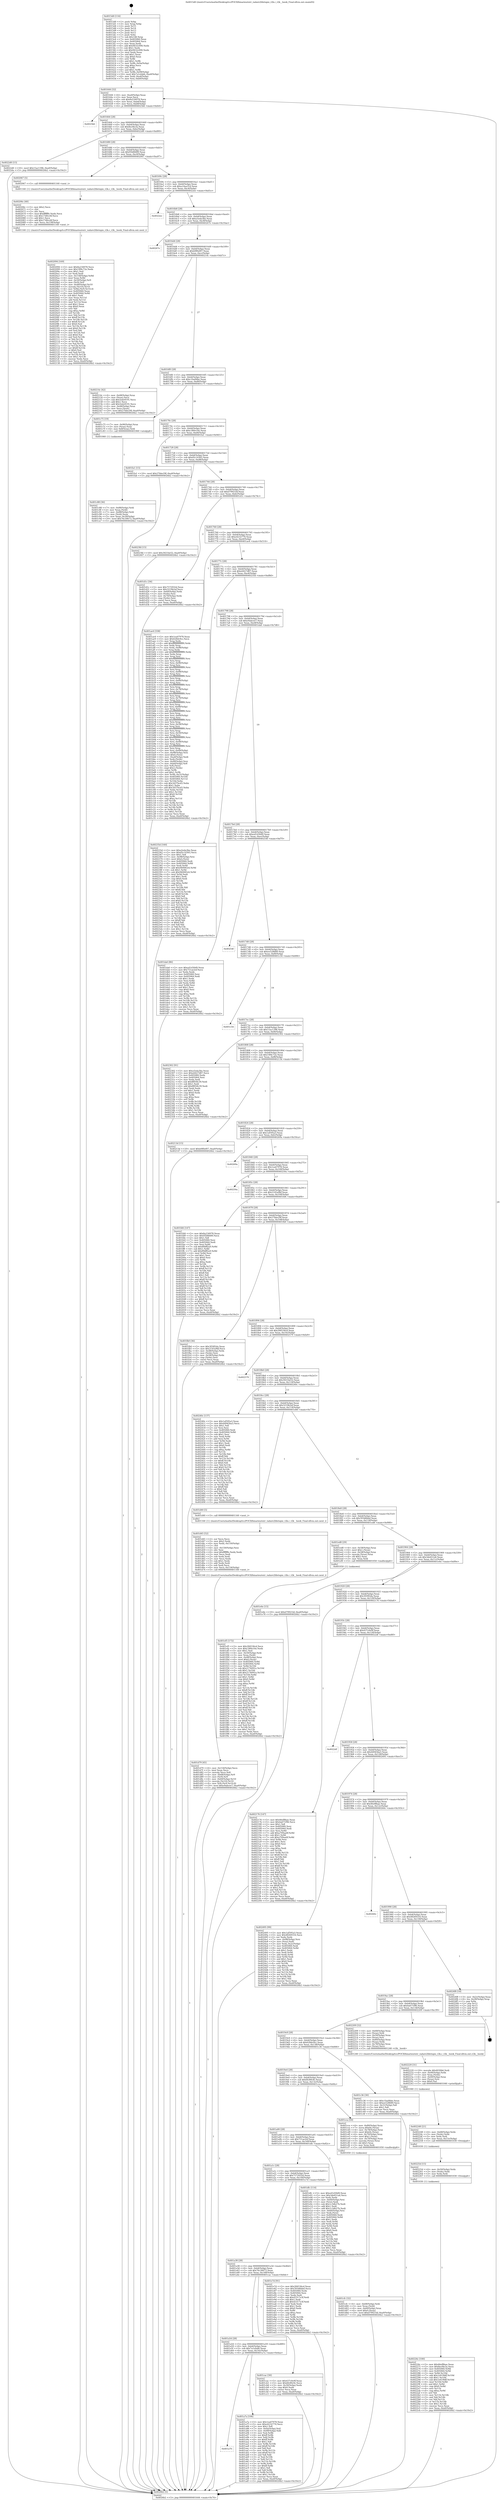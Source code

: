 digraph "0x4015d0" {
  label = "0x4015d0 (/mnt/c/Users/mathe/Desktop/tcc/POCII/binaries/extr_radare2libriopio_r2k.c_r2k__lseek_Final-ollvm.out::main(0))"
  labelloc = "t"
  node[shape=record]

  Entry [label="",width=0.3,height=0.3,shape=circle,fillcolor=black,style=filled]
  "0x401644" [label="{
     0x401644 [32]\l
     | [instrs]\l
     &nbsp;&nbsp;0x401644 \<+6\>: mov -0xa0(%rbp),%eax\l
     &nbsp;&nbsp;0x40164a \<+2\>: mov %eax,%ecx\l
     &nbsp;&nbsp;0x40164c \<+6\>: sub $0x8a234978,%ecx\l
     &nbsp;&nbsp;0x401652 \<+6\>: mov %eax,-0xb4(%rbp)\l
     &nbsp;&nbsp;0x401658 \<+6\>: mov %ecx,-0xb8(%rbp)\l
     &nbsp;&nbsp;0x40165e \<+6\>: je 00000000004025b6 \<main+0xfe6\>\l
  }"]
  "0x4025b6" [label="{
     0x4025b6\l
  }", style=dashed]
  "0x401664" [label="{
     0x401664 [28]\l
     | [instrs]\l
     &nbsp;&nbsp;0x401664 \<+5\>: jmp 0000000000401669 \<main+0x99\>\l
     &nbsp;&nbsp;0x401669 \<+6\>: mov -0xb4(%rbp),%eax\l
     &nbsp;&nbsp;0x40166f \<+5\>: sub $0x8ecf4e3a,%eax\l
     &nbsp;&nbsp;0x401674 \<+6\>: mov %eax,-0xbc(%rbp)\l
     &nbsp;&nbsp;0x40167a \<+6\>: je 00000000004022d0 \<main+0xd00\>\l
  }"]
  Exit [label="",width=0.3,height=0.3,shape=circle,fillcolor=black,style=filled,peripheries=2]
  "0x4022d0" [label="{
     0x4022d0 [15]\l
     | [instrs]\l
     &nbsp;&nbsp;0x4022d0 \<+10\>: movl $0x15ac1396,-0xa0(%rbp)\l
     &nbsp;&nbsp;0x4022da \<+5\>: jmp 00000000004026b2 \<main+0x10e2\>\l
  }"]
  "0x401680" [label="{
     0x401680 [28]\l
     | [instrs]\l
     &nbsp;&nbsp;0x401680 \<+5\>: jmp 0000000000401685 \<main+0xb5\>\l
     &nbsp;&nbsp;0x401685 \<+6\>: mov -0xb4(%rbp),%eax\l
     &nbsp;&nbsp;0x40168b \<+5\>: sub $0x95bf6689,%eax\l
     &nbsp;&nbsp;0x401690 \<+6\>: mov %eax,-0xc0(%rbp)\l
     &nbsp;&nbsp;0x401696 \<+6\>: je 0000000000402067 \<main+0xa97\>\l
  }"]
  "0x40226c" [label="{
     0x40226c [100]\l
     | [instrs]\l
     &nbsp;&nbsp;0x40226c \<+5\>: mov $0x46ef8bae,%eax\l
     &nbsp;&nbsp;0x402271 \<+5\>: mov $0x8ecf4e3a,%ecx\l
     &nbsp;&nbsp;0x402276 \<+8\>: mov 0x405060,%r8d\l
     &nbsp;&nbsp;0x40227e \<+8\>: mov 0x405064,%r9d\l
     &nbsp;&nbsp;0x402286 \<+3\>: mov %r8d,%r10d\l
     &nbsp;&nbsp;0x402289 \<+7\>: add $0x1e619bff,%r10d\l
     &nbsp;&nbsp;0x402290 \<+4\>: sub $0x1,%r10d\l
     &nbsp;&nbsp;0x402294 \<+7\>: sub $0x1e619bff,%r10d\l
     &nbsp;&nbsp;0x40229b \<+4\>: imul %r10d,%r8d\l
     &nbsp;&nbsp;0x40229f \<+4\>: and $0x1,%r8d\l
     &nbsp;&nbsp;0x4022a3 \<+4\>: cmp $0x0,%r8d\l
     &nbsp;&nbsp;0x4022a7 \<+4\>: sete %r11b\l
     &nbsp;&nbsp;0x4022ab \<+4\>: cmp $0xa,%r9d\l
     &nbsp;&nbsp;0x4022af \<+3\>: setl %bl\l
     &nbsp;&nbsp;0x4022b2 \<+3\>: mov %r11b,%r14b\l
     &nbsp;&nbsp;0x4022b5 \<+3\>: and %bl,%r14b\l
     &nbsp;&nbsp;0x4022b8 \<+3\>: xor %bl,%r11b\l
     &nbsp;&nbsp;0x4022bb \<+3\>: or %r11b,%r14b\l
     &nbsp;&nbsp;0x4022be \<+4\>: test $0x1,%r14b\l
     &nbsp;&nbsp;0x4022c2 \<+3\>: cmovne %ecx,%eax\l
     &nbsp;&nbsp;0x4022c5 \<+6\>: mov %eax,-0xa0(%rbp)\l
     &nbsp;&nbsp;0x4022cb \<+5\>: jmp 00000000004026b2 \<main+0x10e2\>\l
  }"]
  "0x402067" [label="{
     0x402067 [5]\l
     | [instrs]\l
     &nbsp;&nbsp;0x402067 \<+5\>: call 0000000000401160 \<next_i\>\l
     | [calls]\l
     &nbsp;&nbsp;0x401160 \{1\} (/mnt/c/Users/mathe/Desktop/tcc/POCII/binaries/extr_radare2libriopio_r2k.c_r2k__lseek_Final-ollvm.out::next_i)\l
  }"]
  "0x40169c" [label="{
     0x40169c [28]\l
     | [instrs]\l
     &nbsp;&nbsp;0x40169c \<+5\>: jmp 00000000004016a1 \<main+0xd1\>\l
     &nbsp;&nbsp;0x4016a1 \<+6\>: mov -0xb4(%rbp),%eax\l
     &nbsp;&nbsp;0x4016a7 \<+5\>: sub $0xa14aa31d,%eax\l
     &nbsp;&nbsp;0x4016ac \<+6\>: mov %eax,-0xc4(%rbp)\l
     &nbsp;&nbsp;0x4016b2 \<+6\>: je 00000000004022ee \<main+0xd1e\>\l
  }"]
  "0x40225d" [label="{
     0x40225d [15]\l
     | [instrs]\l
     &nbsp;&nbsp;0x40225d \<+4\>: mov -0x50(%rbp),%rdx\l
     &nbsp;&nbsp;0x402261 \<+3\>: mov (%rdx),%rdx\l
     &nbsp;&nbsp;0x402264 \<+3\>: mov %rdx,%rdi\l
     &nbsp;&nbsp;0x402267 \<+5\>: call 0000000000401030 \<free@plt\>\l
     | [calls]\l
     &nbsp;&nbsp;0x401030 \{1\} (unknown)\l
  }"]
  "0x4022ee" [label="{
     0x4022ee\l
  }", style=dashed]
  "0x4016b8" [label="{
     0x4016b8 [28]\l
     | [instrs]\l
     &nbsp;&nbsp;0x4016b8 \<+5\>: jmp 00000000004016bd \<main+0xed\>\l
     &nbsp;&nbsp;0x4016bd \<+6\>: mov -0xb4(%rbp),%eax\l
     &nbsp;&nbsp;0x4016c3 \<+5\>: sub $0xa5eda3be,%eax\l
     &nbsp;&nbsp;0x4016c8 \<+6\>: mov %eax,-0xc8(%rbp)\l
     &nbsp;&nbsp;0x4016ce \<+6\>: je 000000000040267e \<main+0x10ae\>\l
  }"]
  "0x402248" [label="{
     0x402248 [21]\l
     | [instrs]\l
     &nbsp;&nbsp;0x402248 \<+4\>: mov -0x68(%rbp),%rdx\l
     &nbsp;&nbsp;0x40224c \<+3\>: mov (%rdx),%rdx\l
     &nbsp;&nbsp;0x40224f \<+3\>: mov %rdx,%rdi\l
     &nbsp;&nbsp;0x402252 \<+6\>: mov %eax,-0x15c(%rbp)\l
     &nbsp;&nbsp;0x402258 \<+5\>: call 0000000000401030 \<free@plt\>\l
     | [calls]\l
     &nbsp;&nbsp;0x401030 \{1\} (unknown)\l
  }"]
  "0x40267e" [label="{
     0x40267e\l
  }", style=dashed]
  "0x4016d4" [label="{
     0x4016d4 [28]\l
     | [instrs]\l
     &nbsp;&nbsp;0x4016d4 \<+5\>: jmp 00000000004016d9 \<main+0x109\>\l
     &nbsp;&nbsp;0x4016d9 \<+6\>: mov -0xb4(%rbp),%eax\l
     &nbsp;&nbsp;0x4016df \<+5\>: sub $0xb9f0ef07,%eax\l
     &nbsp;&nbsp;0x4016e4 \<+6\>: mov %eax,-0xcc(%rbp)\l
     &nbsp;&nbsp;0x4016ea \<+6\>: je 000000000040214c \<main+0xb7c\>\l
  }"]
  "0x402229" [label="{
     0x402229 [31]\l
     | [instrs]\l
     &nbsp;&nbsp;0x402229 \<+10\>: movabs $0x4030b6,%rdi\l
     &nbsp;&nbsp;0x402233 \<+4\>: mov -0x40(%rbp),%rdx\l
     &nbsp;&nbsp;0x402237 \<+3\>: mov %rax,(%rdx)\l
     &nbsp;&nbsp;0x40223a \<+4\>: mov -0x40(%rbp),%rax\l
     &nbsp;&nbsp;0x40223e \<+3\>: mov (%rax),%rsi\l
     &nbsp;&nbsp;0x402241 \<+2\>: mov $0x0,%al\l
     &nbsp;&nbsp;0x402243 \<+5\>: call 0000000000401040 \<printf@plt\>\l
     | [calls]\l
     &nbsp;&nbsp;0x401040 \{1\} (unknown)\l
  }"]
  "0x40214c" [label="{
     0x40214c [42]\l
     | [instrs]\l
     &nbsp;&nbsp;0x40214c \<+4\>: mov -0x48(%rbp),%rax\l
     &nbsp;&nbsp;0x402150 \<+2\>: mov (%rax),%ecx\l
     &nbsp;&nbsp;0x402152 \<+6\>: sub $0x5edc8191,%ecx\l
     &nbsp;&nbsp;0x402158 \<+3\>: add $0x1,%ecx\l
     &nbsp;&nbsp;0x40215b \<+6\>: add $0x5edc8191,%ecx\l
     &nbsp;&nbsp;0x402161 \<+4\>: mov -0x48(%rbp),%rax\l
     &nbsp;&nbsp;0x402165 \<+2\>: mov %ecx,(%rax)\l
     &nbsp;&nbsp;0x402167 \<+10\>: movl $0x27bbe29f,-0xa0(%rbp)\l
     &nbsp;&nbsp;0x402171 \<+5\>: jmp 00000000004026b2 \<main+0x10e2\>\l
  }"]
  "0x4016f0" [label="{
     0x4016f0 [28]\l
     | [instrs]\l
     &nbsp;&nbsp;0x4016f0 \<+5\>: jmp 00000000004016f5 \<main+0x125\>\l
     &nbsp;&nbsp;0x4016f5 \<+6\>: mov -0xb4(%rbp),%eax\l
     &nbsp;&nbsp;0x4016fb \<+5\>: sub $0xc1ba0bbe,%eax\l
     &nbsp;&nbsp;0x401700 \<+6\>: mov %eax,-0xd0(%rbp)\l
     &nbsp;&nbsp;0x401706 \<+6\>: je 0000000000401c75 \<main+0x6a5\>\l
  }"]
  "0x402094" [label="{
     0x402094 [169]\l
     | [instrs]\l
     &nbsp;&nbsp;0x402094 \<+5\>: mov $0x8a234978,%ecx\l
     &nbsp;&nbsp;0x402099 \<+5\>: mov $0x19f4c72e,%edx\l
     &nbsp;&nbsp;0x40209e \<+3\>: mov $0x1,%sil\l
     &nbsp;&nbsp;0x4020a1 \<+2\>: xor %edi,%edi\l
     &nbsp;&nbsp;0x4020a3 \<+7\>: mov -0x158(%rbp),%r8d\l
     &nbsp;&nbsp;0x4020aa \<+4\>: imul %eax,%r8d\l
     &nbsp;&nbsp;0x4020ae \<+4\>: mov -0x50(%rbp),%r9\l
     &nbsp;&nbsp;0x4020b2 \<+3\>: mov (%r9),%r9\l
     &nbsp;&nbsp;0x4020b5 \<+4\>: mov -0x48(%rbp),%r10\l
     &nbsp;&nbsp;0x4020b9 \<+3\>: movslq (%r10),%r10\l
     &nbsp;&nbsp;0x4020bc \<+4\>: mov %r8d,(%r9,%r10,4)\l
     &nbsp;&nbsp;0x4020c0 \<+7\>: mov 0x405060,%eax\l
     &nbsp;&nbsp;0x4020c7 \<+8\>: mov 0x405064,%r8d\l
     &nbsp;&nbsp;0x4020cf \<+3\>: sub $0x1,%edi\l
     &nbsp;&nbsp;0x4020d2 \<+3\>: mov %eax,%r11d\l
     &nbsp;&nbsp;0x4020d5 \<+3\>: add %edi,%r11d\l
     &nbsp;&nbsp;0x4020d8 \<+4\>: imul %r11d,%eax\l
     &nbsp;&nbsp;0x4020dc \<+3\>: and $0x1,%eax\l
     &nbsp;&nbsp;0x4020df \<+3\>: cmp $0x0,%eax\l
     &nbsp;&nbsp;0x4020e2 \<+3\>: sete %bl\l
     &nbsp;&nbsp;0x4020e5 \<+4\>: cmp $0xa,%r8d\l
     &nbsp;&nbsp;0x4020e9 \<+4\>: setl %r14b\l
     &nbsp;&nbsp;0x4020ed \<+3\>: mov %bl,%r15b\l
     &nbsp;&nbsp;0x4020f0 \<+4\>: xor $0xff,%r15b\l
     &nbsp;&nbsp;0x4020f4 \<+3\>: mov %r14b,%r12b\l
     &nbsp;&nbsp;0x4020f7 \<+4\>: xor $0xff,%r12b\l
     &nbsp;&nbsp;0x4020fb \<+4\>: xor $0x0,%sil\l
     &nbsp;&nbsp;0x4020ff \<+3\>: mov %r15b,%r13b\l
     &nbsp;&nbsp;0x402102 \<+4\>: and $0x0,%r13b\l
     &nbsp;&nbsp;0x402106 \<+3\>: and %sil,%bl\l
     &nbsp;&nbsp;0x402109 \<+3\>: mov %r12b,%al\l
     &nbsp;&nbsp;0x40210c \<+2\>: and $0x0,%al\l
     &nbsp;&nbsp;0x40210e \<+3\>: and %sil,%r14b\l
     &nbsp;&nbsp;0x402111 \<+3\>: or %bl,%r13b\l
     &nbsp;&nbsp;0x402114 \<+3\>: or %r14b,%al\l
     &nbsp;&nbsp;0x402117 \<+3\>: xor %al,%r13b\l
     &nbsp;&nbsp;0x40211a \<+3\>: or %r12b,%r15b\l
     &nbsp;&nbsp;0x40211d \<+4\>: xor $0xff,%r15b\l
     &nbsp;&nbsp;0x402121 \<+4\>: or $0x0,%sil\l
     &nbsp;&nbsp;0x402125 \<+3\>: and %sil,%r15b\l
     &nbsp;&nbsp;0x402128 \<+3\>: or %r15b,%r13b\l
     &nbsp;&nbsp;0x40212b \<+4\>: test $0x1,%r13b\l
     &nbsp;&nbsp;0x40212f \<+3\>: cmovne %edx,%ecx\l
     &nbsp;&nbsp;0x402132 \<+6\>: mov %ecx,-0xa0(%rbp)\l
     &nbsp;&nbsp;0x402138 \<+5\>: jmp 00000000004026b2 \<main+0x10e2\>\l
  }"]
  "0x401c75" [label="{
     0x401c75 [19]\l
     | [instrs]\l
     &nbsp;&nbsp;0x401c75 \<+7\>: mov -0x90(%rbp),%rax\l
     &nbsp;&nbsp;0x401c7c \<+3\>: mov (%rax),%rax\l
     &nbsp;&nbsp;0x401c7f \<+4\>: mov 0x8(%rax),%rdi\l
     &nbsp;&nbsp;0x401c83 \<+5\>: call 0000000000401060 \<atoi@plt\>\l
     | [calls]\l
     &nbsp;&nbsp;0x401060 \{1\} (unknown)\l
  }"]
  "0x40170c" [label="{
     0x40170c [28]\l
     | [instrs]\l
     &nbsp;&nbsp;0x40170c \<+5\>: jmp 0000000000401711 \<main+0x141\>\l
     &nbsp;&nbsp;0x401711 \<+6\>: mov -0xb4(%rbp),%eax\l
     &nbsp;&nbsp;0x401717 \<+5\>: sub $0xc380e16e,%eax\l
     &nbsp;&nbsp;0x40171c \<+6\>: mov %eax,-0xd4(%rbp)\l
     &nbsp;&nbsp;0x401722 \<+6\>: je 0000000000401fa1 \<main+0x9d1\>\l
  }"]
  "0x40206c" [label="{
     0x40206c [40]\l
     | [instrs]\l
     &nbsp;&nbsp;0x40206c \<+5\>: mov $0x2,%ecx\l
     &nbsp;&nbsp;0x402071 \<+1\>: cltd\l
     &nbsp;&nbsp;0x402072 \<+2\>: idiv %ecx\l
     &nbsp;&nbsp;0x402074 \<+6\>: imul $0xfffffffe,%edx,%ecx\l
     &nbsp;&nbsp;0x40207a \<+6\>: sub $0x17d0cc6f,%ecx\l
     &nbsp;&nbsp;0x402080 \<+3\>: add $0x1,%ecx\l
     &nbsp;&nbsp;0x402083 \<+6\>: add $0x17d0cc6f,%ecx\l
     &nbsp;&nbsp;0x402089 \<+6\>: mov %ecx,-0x158(%rbp)\l
     &nbsp;&nbsp;0x40208f \<+5\>: call 0000000000401160 \<next_i\>\l
     | [calls]\l
     &nbsp;&nbsp;0x401160 \{1\} (/mnt/c/Users/mathe/Desktop/tcc/POCII/binaries/extr_radare2libriopio_r2k.c_r2k__lseek_Final-ollvm.out::next_i)\l
  }"]
  "0x401fa1" [label="{
     0x401fa1 [15]\l
     | [instrs]\l
     &nbsp;&nbsp;0x401fa1 \<+10\>: movl $0x27bbe29f,-0xa0(%rbp)\l
     &nbsp;&nbsp;0x401fab \<+5\>: jmp 00000000004026b2 \<main+0x10e2\>\l
  }"]
  "0x401728" [label="{
     0x401728 [28]\l
     | [instrs]\l
     &nbsp;&nbsp;0x401728 \<+5\>: jmp 000000000040172d \<main+0x15d\>\l
     &nbsp;&nbsp;0x40172d \<+6\>: mov -0xb4(%rbp),%eax\l
     &nbsp;&nbsp;0x401733 \<+5\>: sub $0xd5c14365,%eax\l
     &nbsp;&nbsp;0x401738 \<+6\>: mov %eax,-0xd8(%rbp)\l
     &nbsp;&nbsp;0x40173e \<+6\>: je 00000000004023fd \<main+0xe2d\>\l
  }"]
  "0x401ef5" [label="{
     0x401ef5 [172]\l
     | [instrs]\l
     &nbsp;&nbsp;0x401ef5 \<+5\>: mov $0x284536cd,%ecx\l
     &nbsp;&nbsp;0x401efa \<+5\>: mov $0xc380e16e,%edx\l
     &nbsp;&nbsp;0x401eff \<+3\>: mov $0x1,%sil\l
     &nbsp;&nbsp;0x401f02 \<+4\>: mov -0x50(%rbp),%rdi\l
     &nbsp;&nbsp;0x401f06 \<+3\>: mov %rax,(%rdi)\l
     &nbsp;&nbsp;0x401f09 \<+4\>: mov -0x48(%rbp),%rax\l
     &nbsp;&nbsp;0x401f0d \<+6\>: movl $0x0,(%rax)\l
     &nbsp;&nbsp;0x401f13 \<+8\>: mov 0x405060,%r8d\l
     &nbsp;&nbsp;0x401f1b \<+8\>: mov 0x405064,%r9d\l
     &nbsp;&nbsp;0x401f23 \<+3\>: mov %r8d,%r10d\l
     &nbsp;&nbsp;0x401f26 \<+7\>: sub $0x2176091e,%r10d\l
     &nbsp;&nbsp;0x401f2d \<+4\>: sub $0x1,%r10d\l
     &nbsp;&nbsp;0x401f31 \<+7\>: add $0x2176091e,%r10d\l
     &nbsp;&nbsp;0x401f38 \<+4\>: imul %r10d,%r8d\l
     &nbsp;&nbsp;0x401f3c \<+4\>: and $0x1,%r8d\l
     &nbsp;&nbsp;0x401f40 \<+4\>: cmp $0x0,%r8d\l
     &nbsp;&nbsp;0x401f44 \<+4\>: sete %r11b\l
     &nbsp;&nbsp;0x401f48 \<+4\>: cmp $0xa,%r9d\l
     &nbsp;&nbsp;0x401f4c \<+3\>: setl %bl\l
     &nbsp;&nbsp;0x401f4f \<+3\>: mov %r11b,%r14b\l
     &nbsp;&nbsp;0x401f52 \<+4\>: xor $0xff,%r14b\l
     &nbsp;&nbsp;0x401f56 \<+3\>: mov %bl,%r15b\l
     &nbsp;&nbsp;0x401f59 \<+4\>: xor $0xff,%r15b\l
     &nbsp;&nbsp;0x401f5d \<+4\>: xor $0x1,%sil\l
     &nbsp;&nbsp;0x401f61 \<+3\>: mov %r14b,%r12b\l
     &nbsp;&nbsp;0x401f64 \<+4\>: and $0xff,%r12b\l
     &nbsp;&nbsp;0x401f68 \<+3\>: and %sil,%r11b\l
     &nbsp;&nbsp;0x401f6b \<+3\>: mov %r15b,%r13b\l
     &nbsp;&nbsp;0x401f6e \<+4\>: and $0xff,%r13b\l
     &nbsp;&nbsp;0x401f72 \<+3\>: and %sil,%bl\l
     &nbsp;&nbsp;0x401f75 \<+3\>: or %r11b,%r12b\l
     &nbsp;&nbsp;0x401f78 \<+3\>: or %bl,%r13b\l
     &nbsp;&nbsp;0x401f7b \<+3\>: xor %r13b,%r12b\l
     &nbsp;&nbsp;0x401f7e \<+3\>: or %r15b,%r14b\l
     &nbsp;&nbsp;0x401f81 \<+4\>: xor $0xff,%r14b\l
     &nbsp;&nbsp;0x401f85 \<+4\>: or $0x1,%sil\l
     &nbsp;&nbsp;0x401f89 \<+3\>: and %sil,%r14b\l
     &nbsp;&nbsp;0x401f8c \<+3\>: or %r14b,%r12b\l
     &nbsp;&nbsp;0x401f8f \<+4\>: test $0x1,%r12b\l
     &nbsp;&nbsp;0x401f93 \<+3\>: cmovne %edx,%ecx\l
     &nbsp;&nbsp;0x401f96 \<+6\>: mov %ecx,-0xa0(%rbp)\l
     &nbsp;&nbsp;0x401f9c \<+5\>: jmp 00000000004026b2 \<main+0x10e2\>\l
  }"]
  "0x4023fd" [label="{
     0x4023fd [15]\l
     | [instrs]\l
     &nbsp;&nbsp;0x4023fd \<+10\>: movl $0x3021be52,-0xa0(%rbp)\l
     &nbsp;&nbsp;0x402407 \<+5\>: jmp 00000000004026b2 \<main+0x10e2\>\l
  }"]
  "0x401744" [label="{
     0x401744 [28]\l
     | [instrs]\l
     &nbsp;&nbsp;0x401744 \<+5\>: jmp 0000000000401749 \<main+0x179\>\l
     &nbsp;&nbsp;0x401749 \<+6\>: mov -0xb4(%rbp),%eax\l
     &nbsp;&nbsp;0x40174f \<+5\>: sub $0xd79921bf,%eax\l
     &nbsp;&nbsp;0x401754 \<+6\>: mov %eax,-0xdc(%rbp)\l
     &nbsp;&nbsp;0x40175a \<+6\>: je 0000000000401d1c \<main+0x74c\>\l
  }"]
  "0x401d79" [label="{
     0x401d79 [45]\l
     | [instrs]\l
     &nbsp;&nbsp;0x401d79 \<+6\>: mov -0x154(%rbp),%ecx\l
     &nbsp;&nbsp;0x401d7f \<+3\>: imul %eax,%ecx\l
     &nbsp;&nbsp;0x401d82 \<+3\>: movslq %ecx,%r8\l
     &nbsp;&nbsp;0x401d85 \<+4\>: mov -0x68(%rbp),%r9\l
     &nbsp;&nbsp;0x401d89 \<+3\>: mov (%r9),%r9\l
     &nbsp;&nbsp;0x401d8c \<+4\>: mov -0x60(%rbp),%r10\l
     &nbsp;&nbsp;0x401d90 \<+3\>: movslq (%r10),%r10\l
     &nbsp;&nbsp;0x401d93 \<+4\>: mov %r8,(%r9,%r10,8)\l
     &nbsp;&nbsp;0x401d97 \<+10\>: movl $0xe9abcee7,-0xa0(%rbp)\l
     &nbsp;&nbsp;0x401da1 \<+5\>: jmp 00000000004026b2 \<main+0x10e2\>\l
  }"]
  "0x401d1c" [label="{
     0x401d1c [36]\l
     | [instrs]\l
     &nbsp;&nbsp;0x401d1c \<+5\>: mov $0x7572932d,%eax\l
     &nbsp;&nbsp;0x401d21 \<+5\>: mov $0x3219b2af,%ecx\l
     &nbsp;&nbsp;0x401d26 \<+4\>: mov -0x60(%rbp),%rdx\l
     &nbsp;&nbsp;0x401d2a \<+2\>: mov (%rdx),%esi\l
     &nbsp;&nbsp;0x401d2c \<+4\>: mov -0x70(%rbp),%rdx\l
     &nbsp;&nbsp;0x401d30 \<+2\>: cmp (%rdx),%esi\l
     &nbsp;&nbsp;0x401d32 \<+3\>: cmovl %ecx,%eax\l
     &nbsp;&nbsp;0x401d35 \<+6\>: mov %eax,-0xa0(%rbp)\l
     &nbsp;&nbsp;0x401d3b \<+5\>: jmp 00000000004026b2 \<main+0x10e2\>\l
  }"]
  "0x401760" [label="{
     0x401760 [28]\l
     | [instrs]\l
     &nbsp;&nbsp;0x401760 \<+5\>: jmp 0000000000401765 \<main+0x195\>\l
     &nbsp;&nbsp;0x401765 \<+6\>: mov -0xb4(%rbp),%eax\l
     &nbsp;&nbsp;0x40176b \<+5\>: sub $0xe4232770,%eax\l
     &nbsp;&nbsp;0x401770 \<+6\>: mov %eax,-0xe0(%rbp)\l
     &nbsp;&nbsp;0x401776 \<+6\>: je 0000000000401ae4 \<main+0x514\>\l
  }"]
  "0x401d45" [label="{
     0x401d45 [52]\l
     | [instrs]\l
     &nbsp;&nbsp;0x401d45 \<+2\>: xor %ecx,%ecx\l
     &nbsp;&nbsp;0x401d47 \<+5\>: mov $0x2,%edx\l
     &nbsp;&nbsp;0x401d4c \<+6\>: mov %edx,-0x150(%rbp)\l
     &nbsp;&nbsp;0x401d52 \<+1\>: cltd\l
     &nbsp;&nbsp;0x401d53 \<+6\>: mov -0x150(%rbp),%esi\l
     &nbsp;&nbsp;0x401d59 \<+2\>: idiv %esi\l
     &nbsp;&nbsp;0x401d5b \<+6\>: imul $0xfffffffe,%edx,%edx\l
     &nbsp;&nbsp;0x401d61 \<+2\>: mov %ecx,%edi\l
     &nbsp;&nbsp;0x401d63 \<+2\>: sub %edx,%edi\l
     &nbsp;&nbsp;0x401d65 \<+2\>: mov %ecx,%edx\l
     &nbsp;&nbsp;0x401d67 \<+3\>: sub $0x1,%edx\l
     &nbsp;&nbsp;0x401d6a \<+2\>: add %edx,%edi\l
     &nbsp;&nbsp;0x401d6c \<+2\>: sub %edi,%ecx\l
     &nbsp;&nbsp;0x401d6e \<+6\>: mov %ecx,-0x154(%rbp)\l
     &nbsp;&nbsp;0x401d74 \<+5\>: call 0000000000401160 \<next_i\>\l
     | [calls]\l
     &nbsp;&nbsp;0x401160 \{1\} (/mnt/c/Users/mathe/Desktop/tcc/POCII/binaries/extr_radare2libriopio_r2k.c_r2k__lseek_Final-ollvm.out::next_i)\l
  }"]
  "0x401ae4" [label="{
     0x401ae4 [338]\l
     | [instrs]\l
     &nbsp;&nbsp;0x401ae4 \<+5\>: mov $0x1ea07978,%eax\l
     &nbsp;&nbsp;0x401ae9 \<+5\>: mov $0x628dc9cc,%ecx\l
     &nbsp;&nbsp;0x401aee \<+3\>: mov %rsp,%rdx\l
     &nbsp;&nbsp;0x401af1 \<+4\>: add $0xfffffffffffffff0,%rdx\l
     &nbsp;&nbsp;0x401af5 \<+3\>: mov %rdx,%rsp\l
     &nbsp;&nbsp;0x401af8 \<+7\>: mov %rdx,-0x98(%rbp)\l
     &nbsp;&nbsp;0x401aff \<+3\>: mov %rsp,%rdx\l
     &nbsp;&nbsp;0x401b02 \<+4\>: add $0xfffffffffffffff0,%rdx\l
     &nbsp;&nbsp;0x401b06 \<+3\>: mov %rdx,%rsp\l
     &nbsp;&nbsp;0x401b09 \<+3\>: mov %rsp,%rsi\l
     &nbsp;&nbsp;0x401b0c \<+4\>: add $0xfffffffffffffff0,%rsi\l
     &nbsp;&nbsp;0x401b10 \<+3\>: mov %rsi,%rsp\l
     &nbsp;&nbsp;0x401b13 \<+7\>: mov %rsi,-0x90(%rbp)\l
     &nbsp;&nbsp;0x401b1a \<+3\>: mov %rsp,%rsi\l
     &nbsp;&nbsp;0x401b1d \<+4\>: add $0xfffffffffffffff0,%rsi\l
     &nbsp;&nbsp;0x401b21 \<+3\>: mov %rsi,%rsp\l
     &nbsp;&nbsp;0x401b24 \<+7\>: mov %rsi,-0x88(%rbp)\l
     &nbsp;&nbsp;0x401b2b \<+3\>: mov %rsp,%rsi\l
     &nbsp;&nbsp;0x401b2e \<+4\>: add $0xfffffffffffffff0,%rsi\l
     &nbsp;&nbsp;0x401b32 \<+3\>: mov %rsi,%rsp\l
     &nbsp;&nbsp;0x401b35 \<+4\>: mov %rsi,-0x80(%rbp)\l
     &nbsp;&nbsp;0x401b39 \<+3\>: mov %rsp,%rsi\l
     &nbsp;&nbsp;0x401b3c \<+4\>: add $0xfffffffffffffff0,%rsi\l
     &nbsp;&nbsp;0x401b40 \<+3\>: mov %rsi,%rsp\l
     &nbsp;&nbsp;0x401b43 \<+4\>: mov %rsi,-0x78(%rbp)\l
     &nbsp;&nbsp;0x401b47 \<+3\>: mov %rsp,%rsi\l
     &nbsp;&nbsp;0x401b4a \<+4\>: add $0xfffffffffffffff0,%rsi\l
     &nbsp;&nbsp;0x401b4e \<+3\>: mov %rsi,%rsp\l
     &nbsp;&nbsp;0x401b51 \<+4\>: mov %rsi,-0x70(%rbp)\l
     &nbsp;&nbsp;0x401b55 \<+3\>: mov %rsp,%rsi\l
     &nbsp;&nbsp;0x401b58 \<+4\>: add $0xfffffffffffffff0,%rsi\l
     &nbsp;&nbsp;0x401b5c \<+3\>: mov %rsi,%rsp\l
     &nbsp;&nbsp;0x401b5f \<+4\>: mov %rsi,-0x68(%rbp)\l
     &nbsp;&nbsp;0x401b63 \<+3\>: mov %rsp,%rsi\l
     &nbsp;&nbsp;0x401b66 \<+4\>: add $0xfffffffffffffff0,%rsi\l
     &nbsp;&nbsp;0x401b6a \<+3\>: mov %rsi,%rsp\l
     &nbsp;&nbsp;0x401b6d \<+4\>: mov %rsi,-0x60(%rbp)\l
     &nbsp;&nbsp;0x401b71 \<+3\>: mov %rsp,%rsi\l
     &nbsp;&nbsp;0x401b74 \<+4\>: add $0xfffffffffffffff0,%rsi\l
     &nbsp;&nbsp;0x401b78 \<+3\>: mov %rsi,%rsp\l
     &nbsp;&nbsp;0x401b7b \<+4\>: mov %rsi,-0x58(%rbp)\l
     &nbsp;&nbsp;0x401b7f \<+3\>: mov %rsp,%rsi\l
     &nbsp;&nbsp;0x401b82 \<+4\>: add $0xfffffffffffffff0,%rsi\l
     &nbsp;&nbsp;0x401b86 \<+3\>: mov %rsi,%rsp\l
     &nbsp;&nbsp;0x401b89 \<+4\>: mov %rsi,-0x50(%rbp)\l
     &nbsp;&nbsp;0x401b8d \<+3\>: mov %rsp,%rsi\l
     &nbsp;&nbsp;0x401b90 \<+4\>: add $0xfffffffffffffff0,%rsi\l
     &nbsp;&nbsp;0x401b94 \<+3\>: mov %rsi,%rsp\l
     &nbsp;&nbsp;0x401b97 \<+4\>: mov %rsi,-0x48(%rbp)\l
     &nbsp;&nbsp;0x401b9b \<+3\>: mov %rsp,%rsi\l
     &nbsp;&nbsp;0x401b9e \<+4\>: add $0xfffffffffffffff0,%rsi\l
     &nbsp;&nbsp;0x401ba2 \<+3\>: mov %rsi,%rsp\l
     &nbsp;&nbsp;0x401ba5 \<+4\>: mov %rsi,-0x40(%rbp)\l
     &nbsp;&nbsp;0x401ba9 \<+7\>: mov -0x98(%rbp),%rsi\l
     &nbsp;&nbsp;0x401bb0 \<+6\>: movl $0x0,(%rsi)\l
     &nbsp;&nbsp;0x401bb6 \<+6\>: mov -0xa4(%rbp),%edi\l
     &nbsp;&nbsp;0x401bbc \<+2\>: mov %edi,(%rdx)\l
     &nbsp;&nbsp;0x401bbe \<+7\>: mov -0x90(%rbp),%rsi\l
     &nbsp;&nbsp;0x401bc5 \<+7\>: mov -0xb0(%rbp),%r8\l
     &nbsp;&nbsp;0x401bcc \<+3\>: mov %r8,(%rsi)\l
     &nbsp;&nbsp;0x401bcf \<+3\>: cmpl $0x2,(%rdx)\l
     &nbsp;&nbsp;0x401bd2 \<+4\>: setne %r9b\l
     &nbsp;&nbsp;0x401bd6 \<+4\>: and $0x1,%r9b\l
     &nbsp;&nbsp;0x401bda \<+4\>: mov %r9b,-0x31(%rbp)\l
     &nbsp;&nbsp;0x401bde \<+8\>: mov 0x405060,%r10d\l
     &nbsp;&nbsp;0x401be6 \<+8\>: mov 0x405064,%r11d\l
     &nbsp;&nbsp;0x401bee \<+3\>: mov %r10d,%ebx\l
     &nbsp;&nbsp;0x401bf1 \<+6\>: sub $0x3d37bcd3,%ebx\l
     &nbsp;&nbsp;0x401bf7 \<+3\>: sub $0x1,%ebx\l
     &nbsp;&nbsp;0x401bfa \<+6\>: add $0x3d37bcd3,%ebx\l
     &nbsp;&nbsp;0x401c00 \<+4\>: imul %ebx,%r10d\l
     &nbsp;&nbsp;0x401c04 \<+4\>: and $0x1,%r10d\l
     &nbsp;&nbsp;0x401c08 \<+4\>: cmp $0x0,%r10d\l
     &nbsp;&nbsp;0x401c0c \<+4\>: sete %r9b\l
     &nbsp;&nbsp;0x401c10 \<+4\>: cmp $0xa,%r11d\l
     &nbsp;&nbsp;0x401c14 \<+4\>: setl %r14b\l
     &nbsp;&nbsp;0x401c18 \<+3\>: mov %r9b,%r15b\l
     &nbsp;&nbsp;0x401c1b \<+3\>: and %r14b,%r15b\l
     &nbsp;&nbsp;0x401c1e \<+3\>: xor %r14b,%r9b\l
     &nbsp;&nbsp;0x401c21 \<+3\>: or %r9b,%r15b\l
     &nbsp;&nbsp;0x401c24 \<+4\>: test $0x1,%r15b\l
     &nbsp;&nbsp;0x401c28 \<+3\>: cmovne %ecx,%eax\l
     &nbsp;&nbsp;0x401c2b \<+6\>: mov %eax,-0xa0(%rbp)\l
     &nbsp;&nbsp;0x401c31 \<+5\>: jmp 00000000004026b2 \<main+0x10e2\>\l
  }"]
  "0x40177c" [label="{
     0x40177c [28]\l
     | [instrs]\l
     &nbsp;&nbsp;0x40177c \<+5\>: jmp 0000000000401781 \<main+0x1b1\>\l
     &nbsp;&nbsp;0x401781 \<+6\>: mov -0xb4(%rbp),%eax\l
     &nbsp;&nbsp;0x401787 \<+5\>: sub $0xe6427d87,%eax\l
     &nbsp;&nbsp;0x40178c \<+6\>: mov %eax,-0xe4(%rbp)\l
     &nbsp;&nbsp;0x401792 \<+6\>: je 000000000040235d \<main+0xd8d\>\l
  }"]
  "0x401cfc" [label="{
     0x401cfc [32]\l
     | [instrs]\l
     &nbsp;&nbsp;0x401cfc \<+4\>: mov -0x68(%rbp),%rdi\l
     &nbsp;&nbsp;0x401d00 \<+3\>: mov %rax,(%rdi)\l
     &nbsp;&nbsp;0x401d03 \<+4\>: mov -0x60(%rbp),%rax\l
     &nbsp;&nbsp;0x401d07 \<+6\>: movl $0x0,(%rax)\l
     &nbsp;&nbsp;0x401d0d \<+10\>: movl $0xd79921bf,-0xa0(%rbp)\l
     &nbsp;&nbsp;0x401d17 \<+5\>: jmp 00000000004026b2 \<main+0x10e2\>\l
  }"]
  "0x40235d" [label="{
     0x40235d [160]\l
     | [instrs]\l
     &nbsp;&nbsp;0x40235d \<+5\>: mov $0xa5eda3be,%eax\l
     &nbsp;&nbsp;0x402362 \<+5\>: mov $0xd5c14365,%ecx\l
     &nbsp;&nbsp;0x402367 \<+2\>: mov $0x1,%dl\l
     &nbsp;&nbsp;0x402369 \<+7\>: mov -0x98(%rbp),%rsi\l
     &nbsp;&nbsp;0x402370 \<+6\>: movl $0x0,(%rsi)\l
     &nbsp;&nbsp;0x402376 \<+7\>: mov 0x405060,%edi\l
     &nbsp;&nbsp;0x40237d \<+8\>: mov 0x405064,%r8d\l
     &nbsp;&nbsp;0x402385 \<+3\>: mov %edi,%r9d\l
     &nbsp;&nbsp;0x402388 \<+7\>: add $0x940083c6,%r9d\l
     &nbsp;&nbsp;0x40238f \<+4\>: sub $0x1,%r9d\l
     &nbsp;&nbsp;0x402393 \<+7\>: sub $0x940083c6,%r9d\l
     &nbsp;&nbsp;0x40239a \<+4\>: imul %r9d,%edi\l
     &nbsp;&nbsp;0x40239e \<+3\>: and $0x1,%edi\l
     &nbsp;&nbsp;0x4023a1 \<+3\>: cmp $0x0,%edi\l
     &nbsp;&nbsp;0x4023a4 \<+4\>: sete %r10b\l
     &nbsp;&nbsp;0x4023a8 \<+4\>: cmp $0xa,%r8d\l
     &nbsp;&nbsp;0x4023ac \<+4\>: setl %r11b\l
     &nbsp;&nbsp;0x4023b0 \<+3\>: mov %r10b,%bl\l
     &nbsp;&nbsp;0x4023b3 \<+3\>: xor $0xff,%bl\l
     &nbsp;&nbsp;0x4023b6 \<+3\>: mov %r11b,%r14b\l
     &nbsp;&nbsp;0x4023b9 \<+4\>: xor $0xff,%r14b\l
     &nbsp;&nbsp;0x4023bd \<+3\>: xor $0x0,%dl\l
     &nbsp;&nbsp;0x4023c0 \<+3\>: mov %bl,%r15b\l
     &nbsp;&nbsp;0x4023c3 \<+4\>: and $0x0,%r15b\l
     &nbsp;&nbsp;0x4023c7 \<+3\>: and %dl,%r10b\l
     &nbsp;&nbsp;0x4023ca \<+3\>: mov %r14b,%r12b\l
     &nbsp;&nbsp;0x4023cd \<+4\>: and $0x0,%r12b\l
     &nbsp;&nbsp;0x4023d1 \<+3\>: and %dl,%r11b\l
     &nbsp;&nbsp;0x4023d4 \<+3\>: or %r10b,%r15b\l
     &nbsp;&nbsp;0x4023d7 \<+3\>: or %r11b,%r12b\l
     &nbsp;&nbsp;0x4023da \<+3\>: xor %r12b,%r15b\l
     &nbsp;&nbsp;0x4023dd \<+3\>: or %r14b,%bl\l
     &nbsp;&nbsp;0x4023e0 \<+3\>: xor $0xff,%bl\l
     &nbsp;&nbsp;0x4023e3 \<+3\>: or $0x0,%dl\l
     &nbsp;&nbsp;0x4023e6 \<+2\>: and %dl,%bl\l
     &nbsp;&nbsp;0x4023e8 \<+3\>: or %bl,%r15b\l
     &nbsp;&nbsp;0x4023eb \<+4\>: test $0x1,%r15b\l
     &nbsp;&nbsp;0x4023ef \<+3\>: cmovne %ecx,%eax\l
     &nbsp;&nbsp;0x4023f2 \<+6\>: mov %eax,-0xa0(%rbp)\l
     &nbsp;&nbsp;0x4023f8 \<+5\>: jmp 00000000004026b2 \<main+0x10e2\>\l
  }"]
  "0x401798" [label="{
     0x401798 [28]\l
     | [instrs]\l
     &nbsp;&nbsp;0x401798 \<+5\>: jmp 000000000040179d \<main+0x1cd\>\l
     &nbsp;&nbsp;0x40179d \<+6\>: mov -0xb4(%rbp),%eax\l
     &nbsp;&nbsp;0x4017a3 \<+5\>: sub $0xe9abcee7,%eax\l
     &nbsp;&nbsp;0x4017a8 \<+6\>: mov %eax,-0xe8(%rbp)\l
     &nbsp;&nbsp;0x4017ae \<+6\>: je 0000000000401da6 \<main+0x7d6\>\l
  }"]
  "0x401c88" [label="{
     0x401c88 [36]\l
     | [instrs]\l
     &nbsp;&nbsp;0x401c88 \<+7\>: mov -0x88(%rbp),%rdi\l
     &nbsp;&nbsp;0x401c8f \<+2\>: mov %eax,(%rdi)\l
     &nbsp;&nbsp;0x401c91 \<+7\>: mov -0x88(%rbp),%rdi\l
     &nbsp;&nbsp;0x401c98 \<+2\>: mov (%rdi),%eax\l
     &nbsp;&nbsp;0x401c9a \<+3\>: mov %eax,-0x30(%rbp)\l
     &nbsp;&nbsp;0x401c9d \<+10\>: movl $0x76c30673,-0xa0(%rbp)\l
     &nbsp;&nbsp;0x401ca7 \<+5\>: jmp 00000000004026b2 \<main+0x10e2\>\l
  }"]
  "0x401da6" [label="{
     0x401da6 [86]\l
     | [instrs]\l
     &nbsp;&nbsp;0x401da6 \<+5\>: mov $0xed1d30d9,%eax\l
     &nbsp;&nbsp;0x401dab \<+5\>: mov $0x751ae2ef,%ecx\l
     &nbsp;&nbsp;0x401db0 \<+2\>: xor %edx,%edx\l
     &nbsp;&nbsp;0x401db2 \<+7\>: mov 0x405060,%esi\l
     &nbsp;&nbsp;0x401db9 \<+7\>: mov 0x405064,%edi\l
     &nbsp;&nbsp;0x401dc0 \<+3\>: sub $0x1,%edx\l
     &nbsp;&nbsp;0x401dc3 \<+3\>: mov %esi,%r8d\l
     &nbsp;&nbsp;0x401dc6 \<+3\>: add %edx,%r8d\l
     &nbsp;&nbsp;0x401dc9 \<+4\>: imul %r8d,%esi\l
     &nbsp;&nbsp;0x401dcd \<+3\>: and $0x1,%esi\l
     &nbsp;&nbsp;0x401dd0 \<+3\>: cmp $0x0,%esi\l
     &nbsp;&nbsp;0x401dd3 \<+4\>: sete %r9b\l
     &nbsp;&nbsp;0x401dd7 \<+3\>: cmp $0xa,%edi\l
     &nbsp;&nbsp;0x401dda \<+4\>: setl %r10b\l
     &nbsp;&nbsp;0x401dde \<+3\>: mov %r9b,%r11b\l
     &nbsp;&nbsp;0x401de1 \<+3\>: and %r10b,%r11b\l
     &nbsp;&nbsp;0x401de4 \<+3\>: xor %r10b,%r9b\l
     &nbsp;&nbsp;0x401de7 \<+3\>: or %r9b,%r11b\l
     &nbsp;&nbsp;0x401dea \<+4\>: test $0x1,%r11b\l
     &nbsp;&nbsp;0x401dee \<+3\>: cmovne %ecx,%eax\l
     &nbsp;&nbsp;0x401df1 \<+6\>: mov %eax,-0xa0(%rbp)\l
     &nbsp;&nbsp;0x401df7 \<+5\>: jmp 00000000004026b2 \<main+0x10e2\>\l
  }"]
  "0x4017b4" [label="{
     0x4017b4 [28]\l
     | [instrs]\l
     &nbsp;&nbsp;0x4017b4 \<+5\>: jmp 00000000004017b9 \<main+0x1e9\>\l
     &nbsp;&nbsp;0x4017b9 \<+6\>: mov -0xb4(%rbp),%eax\l
     &nbsp;&nbsp;0x4017bf \<+5\>: sub $0xed1d30d9,%eax\l
     &nbsp;&nbsp;0x4017c4 \<+6\>: mov %eax,-0xec(%rbp)\l
     &nbsp;&nbsp;0x4017ca \<+6\>: je 000000000040254f \<main+0xf7f\>\l
  }"]
  "0x4015d0" [label="{
     0x4015d0 [116]\l
     | [instrs]\l
     &nbsp;&nbsp;0x4015d0 \<+1\>: push %rbp\l
     &nbsp;&nbsp;0x4015d1 \<+3\>: mov %rsp,%rbp\l
     &nbsp;&nbsp;0x4015d4 \<+2\>: push %r15\l
     &nbsp;&nbsp;0x4015d6 \<+2\>: push %r14\l
     &nbsp;&nbsp;0x4015d8 \<+2\>: push %r13\l
     &nbsp;&nbsp;0x4015da \<+2\>: push %r12\l
     &nbsp;&nbsp;0x4015dc \<+1\>: push %rbx\l
     &nbsp;&nbsp;0x4015dd \<+7\>: sub $0x148,%rsp\l
     &nbsp;&nbsp;0x4015e4 \<+7\>: mov 0x405060,%eax\l
     &nbsp;&nbsp;0x4015eb \<+7\>: mov 0x405064,%ecx\l
     &nbsp;&nbsp;0x4015f2 \<+2\>: mov %eax,%edx\l
     &nbsp;&nbsp;0x4015f4 \<+6\>: add $0x9432c090,%edx\l
     &nbsp;&nbsp;0x4015fa \<+3\>: sub $0x1,%edx\l
     &nbsp;&nbsp;0x4015fd \<+6\>: sub $0x9432c090,%edx\l
     &nbsp;&nbsp;0x401603 \<+3\>: imul %edx,%eax\l
     &nbsp;&nbsp;0x401606 \<+3\>: and $0x1,%eax\l
     &nbsp;&nbsp;0x401609 \<+3\>: cmp $0x0,%eax\l
     &nbsp;&nbsp;0x40160c \<+4\>: sete %r8b\l
     &nbsp;&nbsp;0x401610 \<+4\>: and $0x1,%r8b\l
     &nbsp;&nbsp;0x401614 \<+7\>: mov %r8b,-0x9a(%rbp)\l
     &nbsp;&nbsp;0x40161b \<+3\>: cmp $0xa,%ecx\l
     &nbsp;&nbsp;0x40161e \<+4\>: setl %r8b\l
     &nbsp;&nbsp;0x401622 \<+4\>: and $0x1,%r8b\l
     &nbsp;&nbsp;0x401626 \<+7\>: mov %r8b,-0x99(%rbp)\l
     &nbsp;&nbsp;0x40162d \<+10\>: movl $0x7a1efab6,-0xa0(%rbp)\l
     &nbsp;&nbsp;0x401637 \<+6\>: mov %edi,-0xa4(%rbp)\l
     &nbsp;&nbsp;0x40163d \<+7\>: mov %rsi,-0xb0(%rbp)\l
  }"]
  "0x40254f" [label="{
     0x40254f\l
  }", style=dashed]
  "0x4017d0" [label="{
     0x4017d0 [28]\l
     | [instrs]\l
     &nbsp;&nbsp;0x4017d0 \<+5\>: jmp 00000000004017d5 \<main+0x205\>\l
     &nbsp;&nbsp;0x4017d5 \<+6\>: mov -0xb4(%rbp),%eax\l
     &nbsp;&nbsp;0x4017db \<+5\>: sub $0xee528689,%eax\l
     &nbsp;&nbsp;0x4017e0 \<+6\>: mov %eax,-0xf0(%rbp)\l
     &nbsp;&nbsp;0x4017e6 \<+6\>: je 0000000000401c54 \<main+0x684\>\l
  }"]
  "0x4026b2" [label="{
     0x4026b2 [5]\l
     | [instrs]\l
     &nbsp;&nbsp;0x4026b2 \<+5\>: jmp 0000000000401644 \<main+0x74\>\l
  }"]
  "0x401c54" [label="{
     0x401c54\l
  }", style=dashed]
  "0x4017ec" [label="{
     0x4017ec [28]\l
     | [instrs]\l
     &nbsp;&nbsp;0x4017ec \<+5\>: jmp 00000000004017f1 \<main+0x221\>\l
     &nbsp;&nbsp;0x4017f1 \<+6\>: mov -0xb4(%rbp),%eax\l
     &nbsp;&nbsp;0x4017f7 \<+5\>: sub $0x15ac1396,%eax\l
     &nbsp;&nbsp;0x4017fc \<+6\>: mov %eax,-0xf4(%rbp)\l
     &nbsp;&nbsp;0x401802 \<+6\>: je 0000000000402302 \<main+0xd32\>\l
  }"]
  "0x401a70" [label="{
     0x401a70\l
  }", style=dashed]
  "0x402302" [label="{
     0x402302 [91]\l
     | [instrs]\l
     &nbsp;&nbsp;0x402302 \<+5\>: mov $0xa5eda3be,%eax\l
     &nbsp;&nbsp;0x402307 \<+5\>: mov $0xe6427d87,%ecx\l
     &nbsp;&nbsp;0x40230c \<+7\>: mov 0x405060,%edx\l
     &nbsp;&nbsp;0x402313 \<+7\>: mov 0x405064,%esi\l
     &nbsp;&nbsp;0x40231a \<+2\>: mov %edx,%edi\l
     &nbsp;&nbsp;0x40231c \<+6\>: sub $0x8f058c39,%edi\l
     &nbsp;&nbsp;0x402322 \<+3\>: sub $0x1,%edi\l
     &nbsp;&nbsp;0x402325 \<+6\>: add $0x8f058c39,%edi\l
     &nbsp;&nbsp;0x40232b \<+3\>: imul %edi,%edx\l
     &nbsp;&nbsp;0x40232e \<+3\>: and $0x1,%edx\l
     &nbsp;&nbsp;0x402331 \<+3\>: cmp $0x0,%edx\l
     &nbsp;&nbsp;0x402334 \<+4\>: sete %r8b\l
     &nbsp;&nbsp;0x402338 \<+3\>: cmp $0xa,%esi\l
     &nbsp;&nbsp;0x40233b \<+4\>: setl %r9b\l
     &nbsp;&nbsp;0x40233f \<+3\>: mov %r8b,%r10b\l
     &nbsp;&nbsp;0x402342 \<+3\>: and %r9b,%r10b\l
     &nbsp;&nbsp;0x402345 \<+3\>: xor %r9b,%r8b\l
     &nbsp;&nbsp;0x402348 \<+3\>: or %r8b,%r10b\l
     &nbsp;&nbsp;0x40234b \<+4\>: test $0x1,%r10b\l
     &nbsp;&nbsp;0x40234f \<+3\>: cmovne %ecx,%eax\l
     &nbsp;&nbsp;0x402352 \<+6\>: mov %eax,-0xa0(%rbp)\l
     &nbsp;&nbsp;0x402358 \<+5\>: jmp 00000000004026b2 \<main+0x10e2\>\l
  }"]
  "0x401808" [label="{
     0x401808 [28]\l
     | [instrs]\l
     &nbsp;&nbsp;0x401808 \<+5\>: jmp 000000000040180d \<main+0x23d\>\l
     &nbsp;&nbsp;0x40180d \<+6\>: mov -0xb4(%rbp),%eax\l
     &nbsp;&nbsp;0x401813 \<+5\>: sub $0x19f4c72e,%eax\l
     &nbsp;&nbsp;0x401818 \<+6\>: mov %eax,-0xf8(%rbp)\l
     &nbsp;&nbsp;0x40181e \<+6\>: je 000000000040213d \<main+0xb6d\>\l
  }"]
  "0x401a7a" [label="{
     0x401a7a [106]\l
     | [instrs]\l
     &nbsp;&nbsp;0x401a7a \<+5\>: mov $0x1ea07978,%eax\l
     &nbsp;&nbsp;0x401a7f \<+5\>: mov $0xe4232770,%ecx\l
     &nbsp;&nbsp;0x401a84 \<+2\>: mov $0x1,%dl\l
     &nbsp;&nbsp;0x401a86 \<+7\>: mov -0x9a(%rbp),%sil\l
     &nbsp;&nbsp;0x401a8d \<+7\>: mov -0x99(%rbp),%dil\l
     &nbsp;&nbsp;0x401a94 \<+3\>: mov %sil,%r8b\l
     &nbsp;&nbsp;0x401a97 \<+4\>: xor $0xff,%r8b\l
     &nbsp;&nbsp;0x401a9b \<+3\>: mov %dil,%r9b\l
     &nbsp;&nbsp;0x401a9e \<+4\>: xor $0xff,%r9b\l
     &nbsp;&nbsp;0x401aa2 \<+3\>: xor $0x1,%dl\l
     &nbsp;&nbsp;0x401aa5 \<+3\>: mov %r8b,%r10b\l
     &nbsp;&nbsp;0x401aa8 \<+4\>: and $0xff,%r10b\l
     &nbsp;&nbsp;0x401aac \<+3\>: and %dl,%sil\l
     &nbsp;&nbsp;0x401aaf \<+3\>: mov %r9b,%r11b\l
     &nbsp;&nbsp;0x401ab2 \<+4\>: and $0xff,%r11b\l
     &nbsp;&nbsp;0x401ab6 \<+3\>: and %dl,%dil\l
     &nbsp;&nbsp;0x401ab9 \<+3\>: or %sil,%r10b\l
     &nbsp;&nbsp;0x401abc \<+3\>: or %dil,%r11b\l
     &nbsp;&nbsp;0x401abf \<+3\>: xor %r11b,%r10b\l
     &nbsp;&nbsp;0x401ac2 \<+3\>: or %r9b,%r8b\l
     &nbsp;&nbsp;0x401ac5 \<+4\>: xor $0xff,%r8b\l
     &nbsp;&nbsp;0x401ac9 \<+3\>: or $0x1,%dl\l
     &nbsp;&nbsp;0x401acc \<+3\>: and %dl,%r8b\l
     &nbsp;&nbsp;0x401acf \<+3\>: or %r8b,%r10b\l
     &nbsp;&nbsp;0x401ad2 \<+4\>: test $0x1,%r10b\l
     &nbsp;&nbsp;0x401ad6 \<+3\>: cmovne %ecx,%eax\l
     &nbsp;&nbsp;0x401ad9 \<+6\>: mov %eax,-0xa0(%rbp)\l
     &nbsp;&nbsp;0x401adf \<+5\>: jmp 00000000004026b2 \<main+0x10e2\>\l
  }"]
  "0x40213d" [label="{
     0x40213d [15]\l
     | [instrs]\l
     &nbsp;&nbsp;0x40213d \<+10\>: movl $0xb9f0ef07,-0xa0(%rbp)\l
     &nbsp;&nbsp;0x402147 \<+5\>: jmp 00000000004026b2 \<main+0x10e2\>\l
  }"]
  "0x401824" [label="{
     0x401824 [28]\l
     | [instrs]\l
     &nbsp;&nbsp;0x401824 \<+5\>: jmp 0000000000401829 \<main+0x259\>\l
     &nbsp;&nbsp;0x401829 \<+6\>: mov -0xb4(%rbp),%eax\l
     &nbsp;&nbsp;0x40182f \<+5\>: sub $0x1af595a3,%eax\l
     &nbsp;&nbsp;0x401834 \<+6\>: mov %eax,-0xfc(%rbp)\l
     &nbsp;&nbsp;0x40183a \<+6\>: je 000000000040269a \<main+0x10ca\>\l
  }"]
  "0x401a54" [label="{
     0x401a54 [28]\l
     | [instrs]\l
     &nbsp;&nbsp;0x401a54 \<+5\>: jmp 0000000000401a59 \<main+0x489\>\l
     &nbsp;&nbsp;0x401a59 \<+6\>: mov -0xb4(%rbp),%eax\l
     &nbsp;&nbsp;0x401a5f \<+5\>: sub $0x7a1efab6,%eax\l
     &nbsp;&nbsp;0x401a64 \<+6\>: mov %eax,-0x14c(%rbp)\l
     &nbsp;&nbsp;0x401a6a \<+6\>: je 0000000000401a7a \<main+0x4aa\>\l
  }"]
  "0x40269a" [label="{
     0x40269a\l
  }", style=dashed]
  "0x401840" [label="{
     0x401840 [28]\l
     | [instrs]\l
     &nbsp;&nbsp;0x401840 \<+5\>: jmp 0000000000401845 \<main+0x275\>\l
     &nbsp;&nbsp;0x401845 \<+6\>: mov -0xb4(%rbp),%eax\l
     &nbsp;&nbsp;0x40184b \<+5\>: sub $0x1ea07978,%eax\l
     &nbsp;&nbsp;0x401850 \<+6\>: mov %eax,-0x100(%rbp)\l
     &nbsp;&nbsp;0x401856 \<+6\>: je 000000000040250a \<main+0xf3a\>\l
  }"]
  "0x401cac" [label="{
     0x401cac [30]\l
     | [instrs]\l
     &nbsp;&nbsp;0x401cac \<+5\>: mov $0x437c0e9f,%eax\l
     &nbsp;&nbsp;0x401cb1 \<+5\>: mov $0x6fc89c9c,%ecx\l
     &nbsp;&nbsp;0x401cb6 \<+3\>: mov -0x30(%rbp),%edx\l
     &nbsp;&nbsp;0x401cb9 \<+3\>: cmp $0x0,%edx\l
     &nbsp;&nbsp;0x401cbc \<+3\>: cmove %ecx,%eax\l
     &nbsp;&nbsp;0x401cbf \<+6\>: mov %eax,-0xa0(%rbp)\l
     &nbsp;&nbsp;0x401cc5 \<+5\>: jmp 00000000004026b2 \<main+0x10e2\>\l
  }"]
  "0x40250a" [label="{
     0x40250a\l
  }", style=dashed]
  "0x40185c" [label="{
     0x40185c [28]\l
     | [instrs]\l
     &nbsp;&nbsp;0x40185c \<+5\>: jmp 0000000000401861 \<main+0x291\>\l
     &nbsp;&nbsp;0x401861 \<+6\>: mov -0xb4(%rbp),%eax\l
     &nbsp;&nbsp;0x401867 \<+5\>: sub $0x2145a9bf,%eax\l
     &nbsp;&nbsp;0x40186c \<+6\>: mov %eax,-0x104(%rbp)\l
     &nbsp;&nbsp;0x401872 \<+6\>: je 0000000000401fd4 \<main+0xa04\>\l
  }"]
  "0x401a38" [label="{
     0x401a38 [28]\l
     | [instrs]\l
     &nbsp;&nbsp;0x401a38 \<+5\>: jmp 0000000000401a3d \<main+0x46d\>\l
     &nbsp;&nbsp;0x401a3d \<+6\>: mov -0xb4(%rbp),%eax\l
     &nbsp;&nbsp;0x401a43 \<+5\>: sub $0x76c30673,%eax\l
     &nbsp;&nbsp;0x401a48 \<+6\>: mov %eax,-0x148(%rbp)\l
     &nbsp;&nbsp;0x401a4e \<+6\>: je 0000000000401cac \<main+0x6dc\>\l
  }"]
  "0x401fd4" [label="{
     0x401fd4 [147]\l
     | [instrs]\l
     &nbsp;&nbsp;0x401fd4 \<+5\>: mov $0x8a234978,%eax\l
     &nbsp;&nbsp;0x401fd9 \<+5\>: mov $0x95bf6689,%ecx\l
     &nbsp;&nbsp;0x401fde \<+2\>: mov $0x1,%dl\l
     &nbsp;&nbsp;0x401fe0 \<+7\>: mov 0x405060,%esi\l
     &nbsp;&nbsp;0x401fe7 \<+7\>: mov 0x405064,%edi\l
     &nbsp;&nbsp;0x401fee \<+3\>: mov %esi,%r8d\l
     &nbsp;&nbsp;0x401ff1 \<+7\>: sub $0x89dff2a9,%r8d\l
     &nbsp;&nbsp;0x401ff8 \<+4\>: sub $0x1,%r8d\l
     &nbsp;&nbsp;0x401ffc \<+7\>: add $0x89dff2a9,%r8d\l
     &nbsp;&nbsp;0x402003 \<+4\>: imul %r8d,%esi\l
     &nbsp;&nbsp;0x402007 \<+3\>: and $0x1,%esi\l
     &nbsp;&nbsp;0x40200a \<+3\>: cmp $0x0,%esi\l
     &nbsp;&nbsp;0x40200d \<+4\>: sete %r9b\l
     &nbsp;&nbsp;0x402011 \<+3\>: cmp $0xa,%edi\l
     &nbsp;&nbsp;0x402014 \<+4\>: setl %r10b\l
     &nbsp;&nbsp;0x402018 \<+3\>: mov %r9b,%r11b\l
     &nbsp;&nbsp;0x40201b \<+4\>: xor $0xff,%r11b\l
     &nbsp;&nbsp;0x40201f \<+3\>: mov %r10b,%bl\l
     &nbsp;&nbsp;0x402022 \<+3\>: xor $0xff,%bl\l
     &nbsp;&nbsp;0x402025 \<+3\>: xor $0x1,%dl\l
     &nbsp;&nbsp;0x402028 \<+3\>: mov %r11b,%r14b\l
     &nbsp;&nbsp;0x40202b \<+4\>: and $0xff,%r14b\l
     &nbsp;&nbsp;0x40202f \<+3\>: and %dl,%r9b\l
     &nbsp;&nbsp;0x402032 \<+3\>: mov %bl,%r15b\l
     &nbsp;&nbsp;0x402035 \<+4\>: and $0xff,%r15b\l
     &nbsp;&nbsp;0x402039 \<+3\>: and %dl,%r10b\l
     &nbsp;&nbsp;0x40203c \<+3\>: or %r9b,%r14b\l
     &nbsp;&nbsp;0x40203f \<+3\>: or %r10b,%r15b\l
     &nbsp;&nbsp;0x402042 \<+3\>: xor %r15b,%r14b\l
     &nbsp;&nbsp;0x402045 \<+3\>: or %bl,%r11b\l
     &nbsp;&nbsp;0x402048 \<+4\>: xor $0xff,%r11b\l
     &nbsp;&nbsp;0x40204c \<+3\>: or $0x1,%dl\l
     &nbsp;&nbsp;0x40204f \<+3\>: and %dl,%r11b\l
     &nbsp;&nbsp;0x402052 \<+3\>: or %r11b,%r14b\l
     &nbsp;&nbsp;0x402055 \<+4\>: test $0x1,%r14b\l
     &nbsp;&nbsp;0x402059 \<+3\>: cmovne %ecx,%eax\l
     &nbsp;&nbsp;0x40205c \<+6\>: mov %eax,-0xa0(%rbp)\l
     &nbsp;&nbsp;0x402062 \<+5\>: jmp 00000000004026b2 \<main+0x10e2\>\l
  }"]
  "0x401878" [label="{
     0x401878 [28]\l
     | [instrs]\l
     &nbsp;&nbsp;0x401878 \<+5\>: jmp 000000000040187d \<main+0x2ad\>\l
     &nbsp;&nbsp;0x40187d \<+6\>: mov -0xb4(%rbp),%eax\l
     &nbsp;&nbsp;0x401883 \<+5\>: sub $0x27bbe29f,%eax\l
     &nbsp;&nbsp;0x401888 \<+6\>: mov %eax,-0x108(%rbp)\l
     &nbsp;&nbsp;0x40188e \<+6\>: je 0000000000401fb0 \<main+0x9e0\>\l
  }"]
  "0x401e7d" [label="{
     0x401e7d [91]\l
     | [instrs]\l
     &nbsp;&nbsp;0x401e7d \<+5\>: mov $0x284536cd,%eax\l
     &nbsp;&nbsp;0x401e82 \<+5\>: mov $0x393d6bbd,%ecx\l
     &nbsp;&nbsp;0x401e87 \<+7\>: mov 0x405060,%edx\l
     &nbsp;&nbsp;0x401e8e \<+7\>: mov 0x405064,%esi\l
     &nbsp;&nbsp;0x401e95 \<+2\>: mov %edx,%edi\l
     &nbsp;&nbsp;0x401e97 \<+6\>: sub $0x43317e3f,%edi\l
     &nbsp;&nbsp;0x401e9d \<+3\>: sub $0x1,%edi\l
     &nbsp;&nbsp;0x401ea0 \<+6\>: add $0x43317e3f,%edi\l
     &nbsp;&nbsp;0x401ea6 \<+3\>: imul %edi,%edx\l
     &nbsp;&nbsp;0x401ea9 \<+3\>: and $0x1,%edx\l
     &nbsp;&nbsp;0x401eac \<+3\>: cmp $0x0,%edx\l
     &nbsp;&nbsp;0x401eaf \<+4\>: sete %r8b\l
     &nbsp;&nbsp;0x401eb3 \<+3\>: cmp $0xa,%esi\l
     &nbsp;&nbsp;0x401eb6 \<+4\>: setl %r9b\l
     &nbsp;&nbsp;0x401eba \<+3\>: mov %r8b,%r10b\l
     &nbsp;&nbsp;0x401ebd \<+3\>: and %r9b,%r10b\l
     &nbsp;&nbsp;0x401ec0 \<+3\>: xor %r9b,%r8b\l
     &nbsp;&nbsp;0x401ec3 \<+3\>: or %r8b,%r10b\l
     &nbsp;&nbsp;0x401ec6 \<+4\>: test $0x1,%r10b\l
     &nbsp;&nbsp;0x401eca \<+3\>: cmovne %ecx,%eax\l
     &nbsp;&nbsp;0x401ecd \<+6\>: mov %eax,-0xa0(%rbp)\l
     &nbsp;&nbsp;0x401ed3 \<+5\>: jmp 00000000004026b2 \<main+0x10e2\>\l
  }"]
  "0x401fb0" [label="{
     0x401fb0 [36]\l
     | [instrs]\l
     &nbsp;&nbsp;0x401fb0 \<+5\>: mov $0x3f29f2da,%eax\l
     &nbsp;&nbsp;0x401fb5 \<+5\>: mov $0x2145a9bf,%ecx\l
     &nbsp;&nbsp;0x401fba \<+4\>: mov -0x48(%rbp),%rdx\l
     &nbsp;&nbsp;0x401fbe \<+2\>: mov (%rdx),%esi\l
     &nbsp;&nbsp;0x401fc0 \<+4\>: mov -0x58(%rbp),%rdx\l
     &nbsp;&nbsp;0x401fc4 \<+2\>: cmp (%rdx),%esi\l
     &nbsp;&nbsp;0x401fc6 \<+3\>: cmovl %ecx,%eax\l
     &nbsp;&nbsp;0x401fc9 \<+6\>: mov %eax,-0xa0(%rbp)\l
     &nbsp;&nbsp;0x401fcf \<+5\>: jmp 00000000004026b2 \<main+0x10e2\>\l
  }"]
  "0x401894" [label="{
     0x401894 [28]\l
     | [instrs]\l
     &nbsp;&nbsp;0x401894 \<+5\>: jmp 0000000000401899 \<main+0x2c9\>\l
     &nbsp;&nbsp;0x401899 \<+6\>: mov -0xb4(%rbp),%eax\l
     &nbsp;&nbsp;0x40189f \<+5\>: sub $0x284536cd,%eax\l
     &nbsp;&nbsp;0x4018a4 \<+6\>: mov %eax,-0x10c(%rbp)\l
     &nbsp;&nbsp;0x4018aa \<+6\>: je 0000000000402579 \<main+0xfa9\>\l
  }"]
  "0x401a1c" [label="{
     0x401a1c [28]\l
     | [instrs]\l
     &nbsp;&nbsp;0x401a1c \<+5\>: jmp 0000000000401a21 \<main+0x451\>\l
     &nbsp;&nbsp;0x401a21 \<+6\>: mov -0xb4(%rbp),%eax\l
     &nbsp;&nbsp;0x401a27 \<+5\>: sub $0x7572932d,%eax\l
     &nbsp;&nbsp;0x401a2c \<+6\>: mov %eax,-0x144(%rbp)\l
     &nbsp;&nbsp;0x401a32 \<+6\>: je 0000000000401e7d \<main+0x8ad\>\l
  }"]
  "0x402579" [label="{
     0x402579\l
  }", style=dashed]
  "0x4018b0" [label="{
     0x4018b0 [28]\l
     | [instrs]\l
     &nbsp;&nbsp;0x4018b0 \<+5\>: jmp 00000000004018b5 \<main+0x2e5\>\l
     &nbsp;&nbsp;0x4018b5 \<+6\>: mov -0xb4(%rbp),%eax\l
     &nbsp;&nbsp;0x4018bb \<+5\>: sub $0x3021be52,%eax\l
     &nbsp;&nbsp;0x4018c0 \<+6\>: mov %eax,-0x110(%rbp)\l
     &nbsp;&nbsp;0x4018c6 \<+6\>: je 000000000040240c \<main+0xe3c\>\l
  }"]
  "0x401dfc" [label="{
     0x401dfc [114]\l
     | [instrs]\l
     &nbsp;&nbsp;0x401dfc \<+5\>: mov $0xed1d30d9,%eax\l
     &nbsp;&nbsp;0x401e01 \<+5\>: mov $0x3de651a6,%ecx\l
     &nbsp;&nbsp;0x401e06 \<+2\>: xor %edx,%edx\l
     &nbsp;&nbsp;0x401e08 \<+4\>: mov -0x60(%rbp),%rsi\l
     &nbsp;&nbsp;0x401e0c \<+2\>: mov (%rsi),%edi\l
     &nbsp;&nbsp;0x401e0e \<+6\>: sub $0x1c3db27b,%edi\l
     &nbsp;&nbsp;0x401e14 \<+3\>: add $0x1,%edi\l
     &nbsp;&nbsp;0x401e17 \<+6\>: add $0x1c3db27b,%edi\l
     &nbsp;&nbsp;0x401e1d \<+4\>: mov -0x60(%rbp),%rsi\l
     &nbsp;&nbsp;0x401e21 \<+2\>: mov %edi,(%rsi)\l
     &nbsp;&nbsp;0x401e23 \<+7\>: mov 0x405060,%edi\l
     &nbsp;&nbsp;0x401e2a \<+8\>: mov 0x405064,%r8d\l
     &nbsp;&nbsp;0x401e32 \<+3\>: sub $0x1,%edx\l
     &nbsp;&nbsp;0x401e35 \<+3\>: mov %edi,%r9d\l
     &nbsp;&nbsp;0x401e38 \<+3\>: add %edx,%r9d\l
     &nbsp;&nbsp;0x401e3b \<+4\>: imul %r9d,%edi\l
     &nbsp;&nbsp;0x401e3f \<+3\>: and $0x1,%edi\l
     &nbsp;&nbsp;0x401e42 \<+3\>: cmp $0x0,%edi\l
     &nbsp;&nbsp;0x401e45 \<+4\>: sete %r10b\l
     &nbsp;&nbsp;0x401e49 \<+4\>: cmp $0xa,%r8d\l
     &nbsp;&nbsp;0x401e4d \<+4\>: setl %r11b\l
     &nbsp;&nbsp;0x401e51 \<+3\>: mov %r10b,%bl\l
     &nbsp;&nbsp;0x401e54 \<+3\>: and %r11b,%bl\l
     &nbsp;&nbsp;0x401e57 \<+3\>: xor %r11b,%r10b\l
     &nbsp;&nbsp;0x401e5a \<+3\>: or %r10b,%bl\l
     &nbsp;&nbsp;0x401e5d \<+3\>: test $0x1,%bl\l
     &nbsp;&nbsp;0x401e60 \<+3\>: cmovne %ecx,%eax\l
     &nbsp;&nbsp;0x401e63 \<+6\>: mov %eax,-0xa0(%rbp)\l
     &nbsp;&nbsp;0x401e69 \<+5\>: jmp 00000000004026b2 \<main+0x10e2\>\l
  }"]
  "0x40240c" [label="{
     0x40240c [137]\l
     | [instrs]\l
     &nbsp;&nbsp;0x40240c \<+5\>: mov $0x1af595a3,%eax\l
     &nbsp;&nbsp;0x402411 \<+5\>: mov $0x44945ba3,%ecx\l
     &nbsp;&nbsp;0x402416 \<+2\>: mov $0x1,%dl\l
     &nbsp;&nbsp;0x402418 \<+2\>: xor %esi,%esi\l
     &nbsp;&nbsp;0x40241a \<+7\>: mov 0x405060,%edi\l
     &nbsp;&nbsp;0x402421 \<+8\>: mov 0x405064,%r8d\l
     &nbsp;&nbsp;0x402429 \<+3\>: sub $0x1,%esi\l
     &nbsp;&nbsp;0x40242c \<+3\>: mov %edi,%r9d\l
     &nbsp;&nbsp;0x40242f \<+3\>: add %esi,%r9d\l
     &nbsp;&nbsp;0x402432 \<+4\>: imul %r9d,%edi\l
     &nbsp;&nbsp;0x402436 \<+3\>: and $0x1,%edi\l
     &nbsp;&nbsp;0x402439 \<+3\>: cmp $0x0,%edi\l
     &nbsp;&nbsp;0x40243c \<+4\>: sete %r10b\l
     &nbsp;&nbsp;0x402440 \<+4\>: cmp $0xa,%r8d\l
     &nbsp;&nbsp;0x402444 \<+4\>: setl %r11b\l
     &nbsp;&nbsp;0x402448 \<+3\>: mov %r10b,%bl\l
     &nbsp;&nbsp;0x40244b \<+3\>: xor $0xff,%bl\l
     &nbsp;&nbsp;0x40244e \<+3\>: mov %r11b,%r14b\l
     &nbsp;&nbsp;0x402451 \<+4\>: xor $0xff,%r14b\l
     &nbsp;&nbsp;0x402455 \<+3\>: xor $0x0,%dl\l
     &nbsp;&nbsp;0x402458 \<+3\>: mov %bl,%r15b\l
     &nbsp;&nbsp;0x40245b \<+4\>: and $0x0,%r15b\l
     &nbsp;&nbsp;0x40245f \<+3\>: and %dl,%r10b\l
     &nbsp;&nbsp;0x402462 \<+3\>: mov %r14b,%r12b\l
     &nbsp;&nbsp;0x402465 \<+4\>: and $0x0,%r12b\l
     &nbsp;&nbsp;0x402469 \<+3\>: and %dl,%r11b\l
     &nbsp;&nbsp;0x40246c \<+3\>: or %r10b,%r15b\l
     &nbsp;&nbsp;0x40246f \<+3\>: or %r11b,%r12b\l
     &nbsp;&nbsp;0x402472 \<+3\>: xor %r12b,%r15b\l
     &nbsp;&nbsp;0x402475 \<+3\>: or %r14b,%bl\l
     &nbsp;&nbsp;0x402478 \<+3\>: xor $0xff,%bl\l
     &nbsp;&nbsp;0x40247b \<+3\>: or $0x0,%dl\l
     &nbsp;&nbsp;0x40247e \<+2\>: and %dl,%bl\l
     &nbsp;&nbsp;0x402480 \<+3\>: or %bl,%r15b\l
     &nbsp;&nbsp;0x402483 \<+4\>: test $0x1,%r15b\l
     &nbsp;&nbsp;0x402487 \<+3\>: cmovne %ecx,%eax\l
     &nbsp;&nbsp;0x40248a \<+6\>: mov %eax,-0xa0(%rbp)\l
     &nbsp;&nbsp;0x402490 \<+5\>: jmp 00000000004026b2 \<main+0x10e2\>\l
  }"]
  "0x4018cc" [label="{
     0x4018cc [28]\l
     | [instrs]\l
     &nbsp;&nbsp;0x4018cc \<+5\>: jmp 00000000004018d1 \<main+0x301\>\l
     &nbsp;&nbsp;0x4018d1 \<+6\>: mov -0xb4(%rbp),%eax\l
     &nbsp;&nbsp;0x4018d7 \<+5\>: sub $0x3219b2af,%eax\l
     &nbsp;&nbsp;0x4018dc \<+6\>: mov %eax,-0x114(%rbp)\l
     &nbsp;&nbsp;0x4018e2 \<+6\>: je 0000000000401d40 \<main+0x770\>\l
  }"]
  "0x401a00" [label="{
     0x401a00 [28]\l
     | [instrs]\l
     &nbsp;&nbsp;0x401a00 \<+5\>: jmp 0000000000401a05 \<main+0x435\>\l
     &nbsp;&nbsp;0x401a05 \<+6\>: mov -0xb4(%rbp),%eax\l
     &nbsp;&nbsp;0x401a0b \<+5\>: sub $0x751ae2ef,%eax\l
     &nbsp;&nbsp;0x401a10 \<+6\>: mov %eax,-0x140(%rbp)\l
     &nbsp;&nbsp;0x401a16 \<+6\>: je 0000000000401dfc \<main+0x82c\>\l
  }"]
  "0x401d40" [label="{
     0x401d40 [5]\l
     | [instrs]\l
     &nbsp;&nbsp;0x401d40 \<+5\>: call 0000000000401160 \<next_i\>\l
     | [calls]\l
     &nbsp;&nbsp;0x401160 \{1\} (/mnt/c/Users/mathe/Desktop/tcc/POCII/binaries/extr_radare2libriopio_r2k.c_r2k__lseek_Final-ollvm.out::next_i)\l
  }"]
  "0x4018e8" [label="{
     0x4018e8 [28]\l
     | [instrs]\l
     &nbsp;&nbsp;0x4018e8 \<+5\>: jmp 00000000004018ed \<main+0x31d\>\l
     &nbsp;&nbsp;0x4018ed \<+6\>: mov -0xb4(%rbp),%eax\l
     &nbsp;&nbsp;0x4018f3 \<+5\>: sub $0x393d6bbd,%eax\l
     &nbsp;&nbsp;0x4018f8 \<+6\>: mov %eax,-0x118(%rbp)\l
     &nbsp;&nbsp;0x4018fe \<+6\>: je 0000000000401ed8 \<main+0x908\>\l
  }"]
  "0x401cca" [label="{
     0x401cca [50]\l
     | [instrs]\l
     &nbsp;&nbsp;0x401cca \<+4\>: mov -0x80(%rbp),%rax\l
     &nbsp;&nbsp;0x401cce \<+7\>: movq $0x64,(%rax)\l
     &nbsp;&nbsp;0x401cd5 \<+4\>: mov -0x78(%rbp),%rax\l
     &nbsp;&nbsp;0x401cd9 \<+6\>: movl $0x64,(%rax)\l
     &nbsp;&nbsp;0x401cdf \<+4\>: mov -0x70(%rbp),%rax\l
     &nbsp;&nbsp;0x401ce3 \<+6\>: movl $0x1,(%rax)\l
     &nbsp;&nbsp;0x401ce9 \<+4\>: mov -0x70(%rbp),%rax\l
     &nbsp;&nbsp;0x401ced \<+3\>: movslq (%rax),%rax\l
     &nbsp;&nbsp;0x401cf0 \<+4\>: shl $0x3,%rax\l
     &nbsp;&nbsp;0x401cf4 \<+3\>: mov %rax,%rdi\l
     &nbsp;&nbsp;0x401cf7 \<+5\>: call 0000000000401050 \<malloc@plt\>\l
     | [calls]\l
     &nbsp;&nbsp;0x401050 \{1\} (unknown)\l
  }"]
  "0x401ed8" [label="{
     0x401ed8 [29]\l
     | [instrs]\l
     &nbsp;&nbsp;0x401ed8 \<+4\>: mov -0x58(%rbp),%rax\l
     &nbsp;&nbsp;0x401edc \<+6\>: movl $0x1,(%rax)\l
     &nbsp;&nbsp;0x401ee2 \<+4\>: mov -0x58(%rbp),%rax\l
     &nbsp;&nbsp;0x401ee6 \<+3\>: movslq (%rax),%rax\l
     &nbsp;&nbsp;0x401ee9 \<+4\>: shl $0x2,%rax\l
     &nbsp;&nbsp;0x401eed \<+3\>: mov %rax,%rdi\l
     &nbsp;&nbsp;0x401ef0 \<+5\>: call 0000000000401050 \<malloc@plt\>\l
     | [calls]\l
     &nbsp;&nbsp;0x401050 \{1\} (unknown)\l
  }"]
  "0x401904" [label="{
     0x401904 [28]\l
     | [instrs]\l
     &nbsp;&nbsp;0x401904 \<+5\>: jmp 0000000000401909 \<main+0x339\>\l
     &nbsp;&nbsp;0x401909 \<+6\>: mov -0xb4(%rbp),%eax\l
     &nbsp;&nbsp;0x40190f \<+5\>: sub $0x3de651a6,%eax\l
     &nbsp;&nbsp;0x401914 \<+6\>: mov %eax,-0x11c(%rbp)\l
     &nbsp;&nbsp;0x40191a \<+6\>: je 0000000000401e6e \<main+0x89e\>\l
  }"]
  "0x4019e4" [label="{
     0x4019e4 [28]\l
     | [instrs]\l
     &nbsp;&nbsp;0x4019e4 \<+5\>: jmp 00000000004019e9 \<main+0x419\>\l
     &nbsp;&nbsp;0x4019e9 \<+6\>: mov -0xb4(%rbp),%eax\l
     &nbsp;&nbsp;0x4019ef \<+5\>: sub $0x6fc89c9c,%eax\l
     &nbsp;&nbsp;0x4019f4 \<+6\>: mov %eax,-0x13c(%rbp)\l
     &nbsp;&nbsp;0x4019fa \<+6\>: je 0000000000401cca \<main+0x6fa\>\l
  }"]
  "0x401e6e" [label="{
     0x401e6e [15]\l
     | [instrs]\l
     &nbsp;&nbsp;0x401e6e \<+10\>: movl $0xd79921bf,-0xa0(%rbp)\l
     &nbsp;&nbsp;0x401e78 \<+5\>: jmp 00000000004026b2 \<main+0x10e2\>\l
  }"]
  "0x401920" [label="{
     0x401920 [28]\l
     | [instrs]\l
     &nbsp;&nbsp;0x401920 \<+5\>: jmp 0000000000401925 \<main+0x355\>\l
     &nbsp;&nbsp;0x401925 \<+6\>: mov -0xb4(%rbp),%eax\l
     &nbsp;&nbsp;0x40192b \<+5\>: sub $0x3f29f2da,%eax\l
     &nbsp;&nbsp;0x401930 \<+6\>: mov %eax,-0x120(%rbp)\l
     &nbsp;&nbsp;0x401936 \<+6\>: je 0000000000402176 \<main+0xba6\>\l
  }"]
  "0x401c36" [label="{
     0x401c36 [30]\l
     | [instrs]\l
     &nbsp;&nbsp;0x401c36 \<+5\>: mov $0xc1ba0bbe,%eax\l
     &nbsp;&nbsp;0x401c3b \<+5\>: mov $0xee528689,%ecx\l
     &nbsp;&nbsp;0x401c40 \<+3\>: mov -0x31(%rbp),%dl\l
     &nbsp;&nbsp;0x401c43 \<+3\>: test $0x1,%dl\l
     &nbsp;&nbsp;0x401c46 \<+3\>: cmovne %ecx,%eax\l
     &nbsp;&nbsp;0x401c49 \<+6\>: mov %eax,-0xa0(%rbp)\l
     &nbsp;&nbsp;0x401c4f \<+5\>: jmp 00000000004026b2 \<main+0x10e2\>\l
  }"]
  "0x402176" [label="{
     0x402176 [147]\l
     | [instrs]\l
     &nbsp;&nbsp;0x402176 \<+5\>: mov $0x46ef8bae,%eax\l
     &nbsp;&nbsp;0x40217b \<+5\>: mov $0x4a671f96,%ecx\l
     &nbsp;&nbsp;0x402180 \<+2\>: mov $0x1,%dl\l
     &nbsp;&nbsp;0x402182 \<+7\>: mov 0x405060,%esi\l
     &nbsp;&nbsp;0x402189 \<+7\>: mov 0x405064,%edi\l
     &nbsp;&nbsp;0x402190 \<+3\>: mov %esi,%r8d\l
     &nbsp;&nbsp;0x402193 \<+7\>: add $0xa709aa0f,%r8d\l
     &nbsp;&nbsp;0x40219a \<+4\>: sub $0x1,%r8d\l
     &nbsp;&nbsp;0x40219e \<+7\>: sub $0xa709aa0f,%r8d\l
     &nbsp;&nbsp;0x4021a5 \<+4\>: imul %r8d,%esi\l
     &nbsp;&nbsp;0x4021a9 \<+3\>: and $0x1,%esi\l
     &nbsp;&nbsp;0x4021ac \<+3\>: cmp $0x0,%esi\l
     &nbsp;&nbsp;0x4021af \<+4\>: sete %r9b\l
     &nbsp;&nbsp;0x4021b3 \<+3\>: cmp $0xa,%edi\l
     &nbsp;&nbsp;0x4021b6 \<+4\>: setl %r10b\l
     &nbsp;&nbsp;0x4021ba \<+3\>: mov %r9b,%r11b\l
     &nbsp;&nbsp;0x4021bd \<+4\>: xor $0xff,%r11b\l
     &nbsp;&nbsp;0x4021c1 \<+3\>: mov %r10b,%bl\l
     &nbsp;&nbsp;0x4021c4 \<+3\>: xor $0xff,%bl\l
     &nbsp;&nbsp;0x4021c7 \<+3\>: xor $0x1,%dl\l
     &nbsp;&nbsp;0x4021ca \<+3\>: mov %r11b,%r14b\l
     &nbsp;&nbsp;0x4021cd \<+4\>: and $0xff,%r14b\l
     &nbsp;&nbsp;0x4021d1 \<+3\>: and %dl,%r9b\l
     &nbsp;&nbsp;0x4021d4 \<+3\>: mov %bl,%r15b\l
     &nbsp;&nbsp;0x4021d7 \<+4\>: and $0xff,%r15b\l
     &nbsp;&nbsp;0x4021db \<+3\>: and %dl,%r10b\l
     &nbsp;&nbsp;0x4021de \<+3\>: or %r9b,%r14b\l
     &nbsp;&nbsp;0x4021e1 \<+3\>: or %r10b,%r15b\l
     &nbsp;&nbsp;0x4021e4 \<+3\>: xor %r15b,%r14b\l
     &nbsp;&nbsp;0x4021e7 \<+3\>: or %bl,%r11b\l
     &nbsp;&nbsp;0x4021ea \<+4\>: xor $0xff,%r11b\l
     &nbsp;&nbsp;0x4021ee \<+3\>: or $0x1,%dl\l
     &nbsp;&nbsp;0x4021f1 \<+3\>: and %dl,%r11b\l
     &nbsp;&nbsp;0x4021f4 \<+3\>: or %r11b,%r14b\l
     &nbsp;&nbsp;0x4021f7 \<+4\>: test $0x1,%r14b\l
     &nbsp;&nbsp;0x4021fb \<+3\>: cmovne %ecx,%eax\l
     &nbsp;&nbsp;0x4021fe \<+6\>: mov %eax,-0xa0(%rbp)\l
     &nbsp;&nbsp;0x402204 \<+5\>: jmp 00000000004026b2 \<main+0x10e2\>\l
  }"]
  "0x40193c" [label="{
     0x40193c [28]\l
     | [instrs]\l
     &nbsp;&nbsp;0x40193c \<+5\>: jmp 0000000000401941 \<main+0x371\>\l
     &nbsp;&nbsp;0x401941 \<+6\>: mov -0xb4(%rbp),%eax\l
     &nbsp;&nbsp;0x401947 \<+5\>: sub $0x437c0e9f,%eax\l
     &nbsp;&nbsp;0x40194c \<+6\>: mov %eax,-0x124(%rbp)\l
     &nbsp;&nbsp;0x401952 \<+6\>: je 00000000004022df \<main+0xd0f\>\l
  }"]
  "0x4019c8" [label="{
     0x4019c8 [28]\l
     | [instrs]\l
     &nbsp;&nbsp;0x4019c8 \<+5\>: jmp 00000000004019cd \<main+0x3fd\>\l
     &nbsp;&nbsp;0x4019cd \<+6\>: mov -0xb4(%rbp),%eax\l
     &nbsp;&nbsp;0x4019d3 \<+5\>: sub $0x628dc9cc,%eax\l
     &nbsp;&nbsp;0x4019d8 \<+6\>: mov %eax,-0x138(%rbp)\l
     &nbsp;&nbsp;0x4019de \<+6\>: je 0000000000401c36 \<main+0x666\>\l
  }"]
  "0x4022df" [label="{
     0x4022df\l
  }", style=dashed]
  "0x401958" [label="{
     0x401958 [28]\l
     | [instrs]\l
     &nbsp;&nbsp;0x401958 \<+5\>: jmp 000000000040195d \<main+0x38d\>\l
     &nbsp;&nbsp;0x40195d \<+6\>: mov -0xb4(%rbp),%eax\l
     &nbsp;&nbsp;0x401963 \<+5\>: sub $0x44945ba3,%eax\l
     &nbsp;&nbsp;0x401968 \<+6\>: mov %eax,-0x128(%rbp)\l
     &nbsp;&nbsp;0x40196e \<+6\>: je 0000000000402495 \<main+0xec5\>\l
  }"]
  "0x402209" [label="{
     0x402209 [32]\l
     | [instrs]\l
     &nbsp;&nbsp;0x402209 \<+4\>: mov -0x68(%rbp),%rax\l
     &nbsp;&nbsp;0x40220d \<+3\>: mov (%rax),%rdi\l
     &nbsp;&nbsp;0x402210 \<+4\>: mov -0x50(%rbp),%rax\l
     &nbsp;&nbsp;0x402214 \<+3\>: mov (%rax),%rsi\l
     &nbsp;&nbsp;0x402217 \<+4\>: mov -0x80(%rbp),%rax\l
     &nbsp;&nbsp;0x40221b \<+3\>: mov (%rax),%rdx\l
     &nbsp;&nbsp;0x40221e \<+4\>: mov -0x78(%rbp),%rax\l
     &nbsp;&nbsp;0x402222 \<+2\>: mov (%rax),%ecx\l
     &nbsp;&nbsp;0x402224 \<+5\>: call 0000000000401240 \<r2k__lseek\>\l
     | [calls]\l
     &nbsp;&nbsp;0x401240 \{1\} (/mnt/c/Users/mathe/Desktop/tcc/POCII/binaries/extr_radare2libriopio_r2k.c_r2k__lseek_Final-ollvm.out::r2k__lseek)\l
  }"]
  "0x402495" [label="{
     0x402495 [99]\l
     | [instrs]\l
     &nbsp;&nbsp;0x402495 \<+5\>: mov $0x1af595a3,%eax\l
     &nbsp;&nbsp;0x40249a \<+5\>: mov $0x48269316,%ecx\l
     &nbsp;&nbsp;0x40249f \<+2\>: xor %edx,%edx\l
     &nbsp;&nbsp;0x4024a1 \<+7\>: mov -0x98(%rbp),%rsi\l
     &nbsp;&nbsp;0x4024a8 \<+2\>: mov (%rsi),%edi\l
     &nbsp;&nbsp;0x4024aa \<+3\>: mov %edi,-0x2c(%rbp)\l
     &nbsp;&nbsp;0x4024ad \<+7\>: mov 0x405060,%edi\l
     &nbsp;&nbsp;0x4024b4 \<+8\>: mov 0x405064,%r8d\l
     &nbsp;&nbsp;0x4024bc \<+3\>: sub $0x1,%edx\l
     &nbsp;&nbsp;0x4024bf \<+3\>: mov %edi,%r9d\l
     &nbsp;&nbsp;0x4024c2 \<+3\>: add %edx,%r9d\l
     &nbsp;&nbsp;0x4024c5 \<+4\>: imul %r9d,%edi\l
     &nbsp;&nbsp;0x4024c9 \<+3\>: and $0x1,%edi\l
     &nbsp;&nbsp;0x4024cc \<+3\>: cmp $0x0,%edi\l
     &nbsp;&nbsp;0x4024cf \<+4\>: sete %r10b\l
     &nbsp;&nbsp;0x4024d3 \<+4\>: cmp $0xa,%r8d\l
     &nbsp;&nbsp;0x4024d7 \<+4\>: setl %r11b\l
     &nbsp;&nbsp;0x4024db \<+3\>: mov %r10b,%bl\l
     &nbsp;&nbsp;0x4024de \<+3\>: and %r11b,%bl\l
     &nbsp;&nbsp;0x4024e1 \<+3\>: xor %r11b,%r10b\l
     &nbsp;&nbsp;0x4024e4 \<+3\>: or %r10b,%bl\l
     &nbsp;&nbsp;0x4024e7 \<+3\>: test $0x1,%bl\l
     &nbsp;&nbsp;0x4024ea \<+3\>: cmovne %ecx,%eax\l
     &nbsp;&nbsp;0x4024ed \<+6\>: mov %eax,-0xa0(%rbp)\l
     &nbsp;&nbsp;0x4024f3 \<+5\>: jmp 00000000004026b2 \<main+0x10e2\>\l
  }"]
  "0x401974" [label="{
     0x401974 [28]\l
     | [instrs]\l
     &nbsp;&nbsp;0x401974 \<+5\>: jmp 0000000000401979 \<main+0x3a9\>\l
     &nbsp;&nbsp;0x401979 \<+6\>: mov -0xb4(%rbp),%eax\l
     &nbsp;&nbsp;0x40197f \<+5\>: sub $0x46ef8bae,%eax\l
     &nbsp;&nbsp;0x401984 \<+6\>: mov %eax,-0x12c(%rbp)\l
     &nbsp;&nbsp;0x40198a \<+6\>: je 000000000040260c \<main+0x103c\>\l
  }"]
  "0x4019ac" [label="{
     0x4019ac [28]\l
     | [instrs]\l
     &nbsp;&nbsp;0x4019ac \<+5\>: jmp 00000000004019b1 \<main+0x3e1\>\l
     &nbsp;&nbsp;0x4019b1 \<+6\>: mov -0xb4(%rbp),%eax\l
     &nbsp;&nbsp;0x4019b7 \<+5\>: sub $0x4a671f96,%eax\l
     &nbsp;&nbsp;0x4019bc \<+6\>: mov %eax,-0x134(%rbp)\l
     &nbsp;&nbsp;0x4019c2 \<+6\>: je 0000000000402209 \<main+0xc39\>\l
  }"]
  "0x40260c" [label="{
     0x40260c\l
  }", style=dashed]
  "0x401990" [label="{
     0x401990 [28]\l
     | [instrs]\l
     &nbsp;&nbsp;0x401990 \<+5\>: jmp 0000000000401995 \<main+0x3c5\>\l
     &nbsp;&nbsp;0x401995 \<+6\>: mov -0xb4(%rbp),%eax\l
     &nbsp;&nbsp;0x40199b \<+5\>: sub $0x48269316,%eax\l
     &nbsp;&nbsp;0x4019a0 \<+6\>: mov %eax,-0x130(%rbp)\l
     &nbsp;&nbsp;0x4019a6 \<+6\>: je 00000000004024f8 \<main+0xf28\>\l
  }"]
  "0x4024f8" [label="{
     0x4024f8 [18]\l
     | [instrs]\l
     &nbsp;&nbsp;0x4024f8 \<+3\>: mov -0x2c(%rbp),%eax\l
     &nbsp;&nbsp;0x4024fb \<+4\>: lea -0x28(%rbp),%rsp\l
     &nbsp;&nbsp;0x4024ff \<+1\>: pop %rbx\l
     &nbsp;&nbsp;0x402500 \<+2\>: pop %r12\l
     &nbsp;&nbsp;0x402502 \<+2\>: pop %r13\l
     &nbsp;&nbsp;0x402504 \<+2\>: pop %r14\l
     &nbsp;&nbsp;0x402506 \<+2\>: pop %r15\l
     &nbsp;&nbsp;0x402508 \<+1\>: pop %rbp\l
     &nbsp;&nbsp;0x402509 \<+1\>: ret\l
  }"]
  Entry -> "0x4015d0" [label=" 1"]
  "0x401644" -> "0x4025b6" [label=" 0"]
  "0x401644" -> "0x401664" [label=" 30"]
  "0x4024f8" -> Exit [label=" 1"]
  "0x401664" -> "0x4022d0" [label=" 1"]
  "0x401664" -> "0x401680" [label=" 29"]
  "0x402495" -> "0x4026b2" [label=" 1"]
  "0x401680" -> "0x402067" [label=" 1"]
  "0x401680" -> "0x40169c" [label=" 28"]
  "0x40240c" -> "0x4026b2" [label=" 1"]
  "0x40169c" -> "0x4022ee" [label=" 0"]
  "0x40169c" -> "0x4016b8" [label=" 28"]
  "0x4023fd" -> "0x4026b2" [label=" 1"]
  "0x4016b8" -> "0x40267e" [label=" 0"]
  "0x4016b8" -> "0x4016d4" [label=" 28"]
  "0x40235d" -> "0x4026b2" [label=" 1"]
  "0x4016d4" -> "0x40214c" [label=" 1"]
  "0x4016d4" -> "0x4016f0" [label=" 27"]
  "0x402302" -> "0x4026b2" [label=" 1"]
  "0x4016f0" -> "0x401c75" [label=" 1"]
  "0x4016f0" -> "0x40170c" [label=" 26"]
  "0x4022d0" -> "0x4026b2" [label=" 1"]
  "0x40170c" -> "0x401fa1" [label=" 1"]
  "0x40170c" -> "0x401728" [label=" 25"]
  "0x40226c" -> "0x4026b2" [label=" 1"]
  "0x401728" -> "0x4023fd" [label=" 1"]
  "0x401728" -> "0x401744" [label=" 24"]
  "0x40225d" -> "0x40226c" [label=" 1"]
  "0x401744" -> "0x401d1c" [label=" 2"]
  "0x401744" -> "0x401760" [label=" 22"]
  "0x402248" -> "0x40225d" [label=" 1"]
  "0x401760" -> "0x401ae4" [label=" 1"]
  "0x401760" -> "0x40177c" [label=" 21"]
  "0x402229" -> "0x402248" [label=" 1"]
  "0x40177c" -> "0x40235d" [label=" 1"]
  "0x40177c" -> "0x401798" [label=" 20"]
  "0x402209" -> "0x402229" [label=" 1"]
  "0x401798" -> "0x401da6" [label=" 1"]
  "0x401798" -> "0x4017b4" [label=" 19"]
  "0x402176" -> "0x4026b2" [label=" 1"]
  "0x4017b4" -> "0x40254f" [label=" 0"]
  "0x4017b4" -> "0x4017d0" [label=" 19"]
  "0x40213d" -> "0x4026b2" [label=" 1"]
  "0x4017d0" -> "0x401c54" [label=" 0"]
  "0x4017d0" -> "0x4017ec" [label=" 19"]
  "0x402094" -> "0x4026b2" [label=" 1"]
  "0x4017ec" -> "0x402302" [label=" 1"]
  "0x4017ec" -> "0x401808" [label=" 18"]
  "0x40206c" -> "0x402094" [label=" 1"]
  "0x401808" -> "0x40213d" [label=" 1"]
  "0x401808" -> "0x401824" [label=" 17"]
  "0x402067" -> "0x40206c" [label=" 1"]
  "0x401824" -> "0x40269a" [label=" 0"]
  "0x401824" -> "0x401840" [label=" 17"]
  "0x401fb0" -> "0x4026b2" [label=" 2"]
  "0x401840" -> "0x40250a" [label=" 0"]
  "0x401840" -> "0x40185c" [label=" 17"]
  "0x401fa1" -> "0x4026b2" [label=" 1"]
  "0x40185c" -> "0x401fd4" [label=" 1"]
  "0x40185c" -> "0x401878" [label=" 16"]
  "0x401ed8" -> "0x401ef5" [label=" 1"]
  "0x401878" -> "0x401fb0" [label=" 2"]
  "0x401878" -> "0x401894" [label=" 14"]
  "0x401e7d" -> "0x4026b2" [label=" 1"]
  "0x401894" -> "0x402579" [label=" 0"]
  "0x401894" -> "0x4018b0" [label=" 14"]
  "0x401dfc" -> "0x4026b2" [label=" 1"]
  "0x4018b0" -> "0x40240c" [label=" 1"]
  "0x4018b0" -> "0x4018cc" [label=" 13"]
  "0x401da6" -> "0x4026b2" [label=" 1"]
  "0x4018cc" -> "0x401d40" [label=" 1"]
  "0x4018cc" -> "0x4018e8" [label=" 12"]
  "0x401d45" -> "0x401d79" [label=" 1"]
  "0x4018e8" -> "0x401ed8" [label=" 1"]
  "0x4018e8" -> "0x401904" [label=" 11"]
  "0x401d40" -> "0x401d45" [label=" 1"]
  "0x401904" -> "0x401e6e" [label=" 1"]
  "0x401904" -> "0x401920" [label=" 10"]
  "0x401cfc" -> "0x4026b2" [label=" 1"]
  "0x401920" -> "0x402176" [label=" 1"]
  "0x401920" -> "0x40193c" [label=" 9"]
  "0x401cca" -> "0x401cfc" [label=" 1"]
  "0x40193c" -> "0x4022df" [label=" 0"]
  "0x40193c" -> "0x401958" [label=" 9"]
  "0x401c88" -> "0x4026b2" [label=" 1"]
  "0x401958" -> "0x402495" [label=" 1"]
  "0x401958" -> "0x401974" [label=" 8"]
  "0x401c75" -> "0x401c88" [label=" 1"]
  "0x401974" -> "0x40260c" [label=" 0"]
  "0x401974" -> "0x401990" [label=" 8"]
  "0x401ae4" -> "0x4026b2" [label=" 1"]
  "0x401990" -> "0x4024f8" [label=" 1"]
  "0x401990" -> "0x4019ac" [label=" 7"]
  "0x401c36" -> "0x4026b2" [label=" 1"]
  "0x4019ac" -> "0x402209" [label=" 1"]
  "0x4019ac" -> "0x4019c8" [label=" 6"]
  "0x401cac" -> "0x4026b2" [label=" 1"]
  "0x4019c8" -> "0x401c36" [label=" 1"]
  "0x4019c8" -> "0x4019e4" [label=" 5"]
  "0x401d1c" -> "0x4026b2" [label=" 2"]
  "0x4019e4" -> "0x401cca" [label=" 1"]
  "0x4019e4" -> "0x401a00" [label=" 4"]
  "0x401d79" -> "0x4026b2" [label=" 1"]
  "0x401a00" -> "0x401dfc" [label=" 1"]
  "0x401a00" -> "0x401a1c" [label=" 3"]
  "0x401e6e" -> "0x4026b2" [label=" 1"]
  "0x401a1c" -> "0x401e7d" [label=" 1"]
  "0x401a1c" -> "0x401a38" [label=" 2"]
  "0x401ef5" -> "0x4026b2" [label=" 1"]
  "0x401a38" -> "0x401cac" [label=" 1"]
  "0x401a38" -> "0x401a54" [label=" 1"]
  "0x401fd4" -> "0x4026b2" [label=" 1"]
  "0x401a54" -> "0x401a7a" [label=" 1"]
  "0x401a54" -> "0x401a70" [label=" 0"]
  "0x401a7a" -> "0x4026b2" [label=" 1"]
  "0x4015d0" -> "0x401644" [label=" 1"]
  "0x4026b2" -> "0x401644" [label=" 29"]
  "0x40214c" -> "0x4026b2" [label=" 1"]
}

